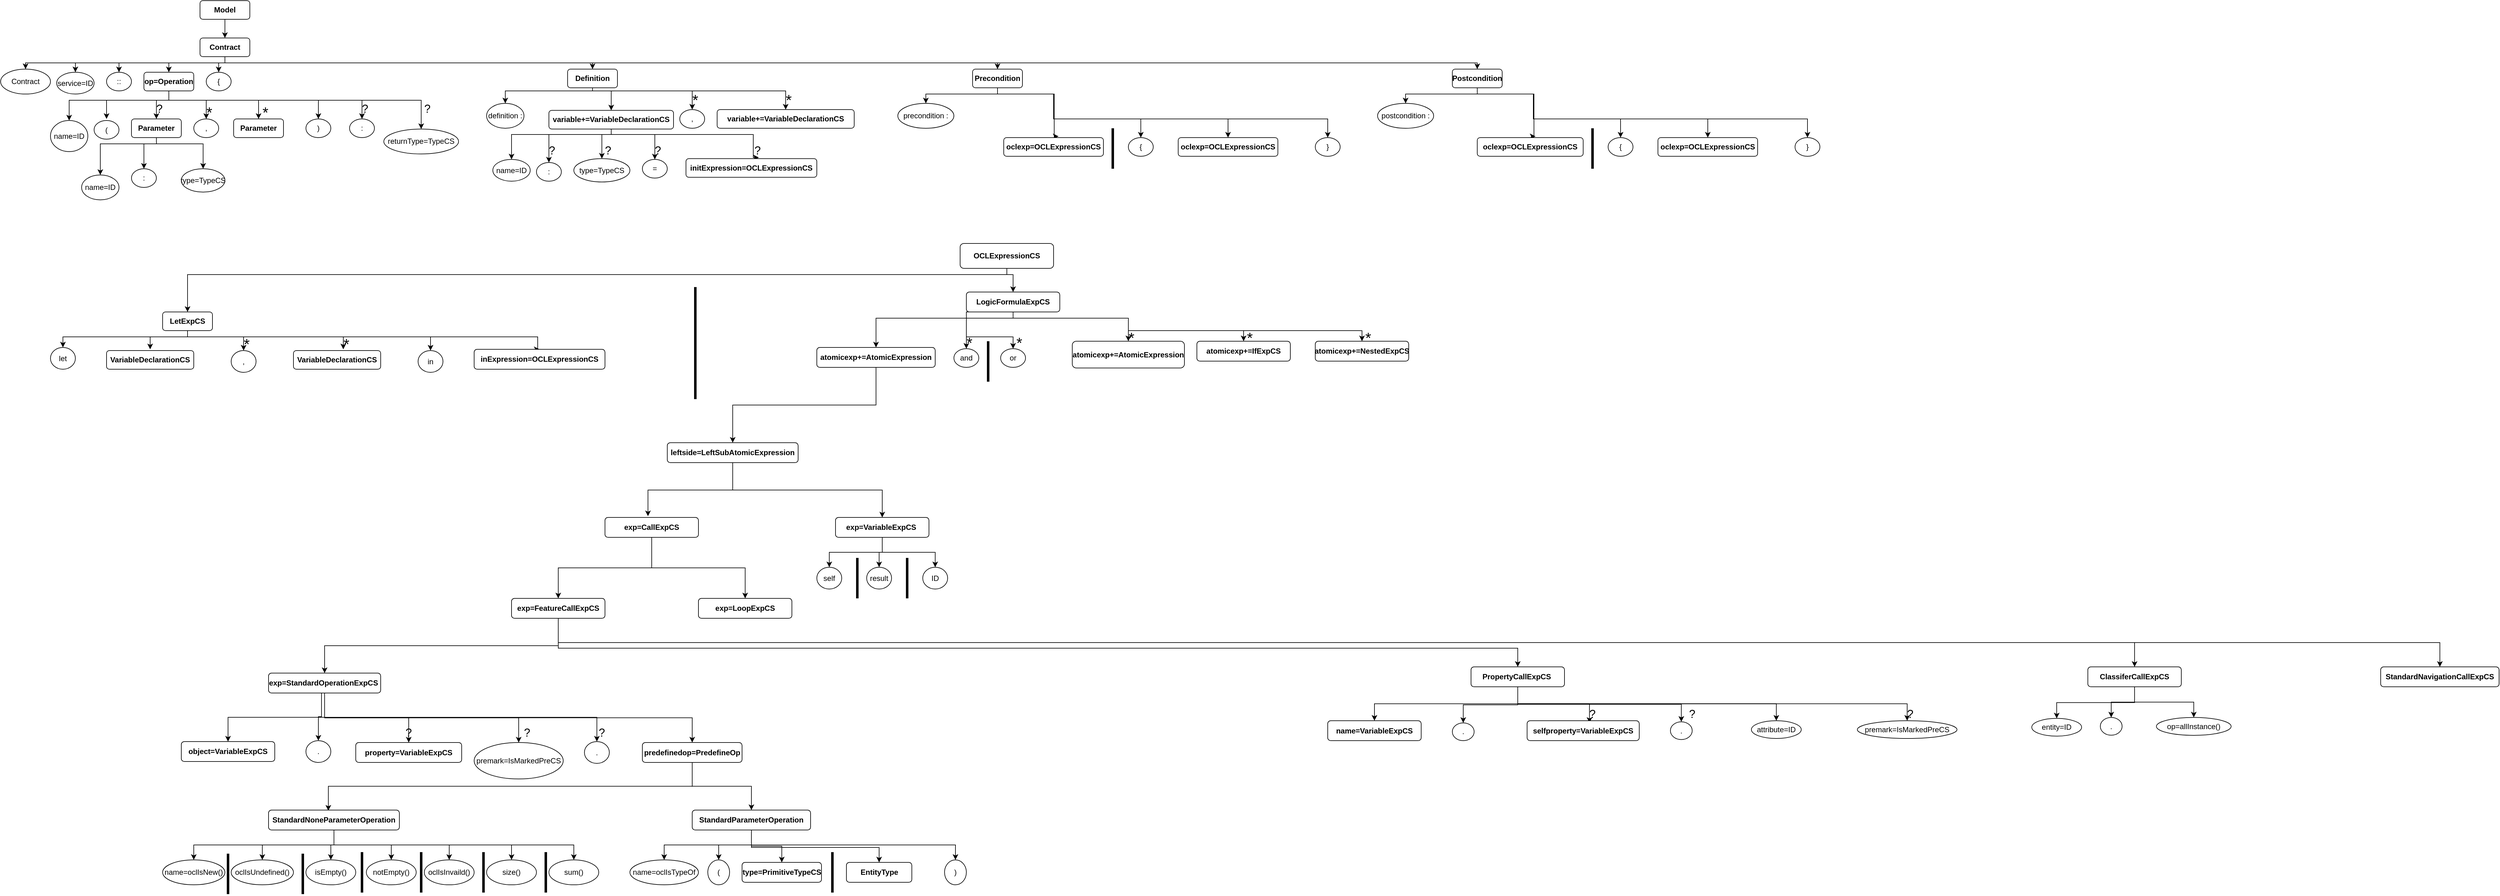 <mxfile version="20.8.23" type="github">
  <diagram id="uUx2opgquFOD66Lc3Fi1" name="第 1 页">
    <mxGraphModel dx="1198" dy="539" grid="1" gridSize="10" guides="1" tooltips="1" connect="1" arrows="1" fold="1" page="1" pageScale="1" pageWidth="827" pageHeight="1169" math="0" shadow="0">
      <root>
        <mxCell id="0" />
        <mxCell id="1" parent="0" />
        <mxCell id="FQ1eCsuaFFMa_9nz9Wrn-199" style="edgeStyle=orthogonalEdgeStyle;rounded=0;orthogonalLoop=1;jettySize=auto;html=1;exitX=0.5;exitY=1;exitDx=0;exitDy=0;entryX=0.5;entryY=0;entryDx=0;entryDy=0;" parent="1" source="FQ1eCsuaFFMa_9nz9Wrn-197" target="FQ1eCsuaFFMa_9nz9Wrn-198" edge="1">
          <mxGeometry relative="1" as="geometry" />
        </mxCell>
        <mxCell id="FQ1eCsuaFFMa_9nz9Wrn-197" value="&lt;b&gt;Model&lt;/b&gt;" style="rounded=1;whiteSpace=wrap;html=1;" parent="1" vertex="1">
          <mxGeometry x="360" y="10" width="80" height="30" as="geometry" />
        </mxCell>
        <mxCell id="FQ1eCsuaFFMa_9nz9Wrn-201" style="edgeStyle=orthogonalEdgeStyle;rounded=0;orthogonalLoop=1;jettySize=auto;html=1;exitX=0.5;exitY=1;exitDx=0;exitDy=0;entryX=0.5;entryY=0;entryDx=0;entryDy=0;" parent="1" source="FQ1eCsuaFFMa_9nz9Wrn-198" target="FQ1eCsuaFFMa_9nz9Wrn-200" edge="1">
          <mxGeometry relative="1" as="geometry">
            <Array as="points">
              <mxPoint x="400" y="110" />
              <mxPoint x="80" y="110" />
            </Array>
          </mxGeometry>
        </mxCell>
        <mxCell id="FQ1eCsuaFFMa_9nz9Wrn-206" style="edgeStyle=orthogonalEdgeStyle;rounded=0;orthogonalLoop=1;jettySize=auto;html=1;exitX=0.5;exitY=1;exitDx=0;exitDy=0;entryX=0.5;entryY=0;entryDx=0;entryDy=0;" parent="1" source="FQ1eCsuaFFMa_9nz9Wrn-198" target="FQ1eCsuaFFMa_9nz9Wrn-205" edge="1">
          <mxGeometry relative="1" as="geometry">
            <Array as="points">
              <mxPoint x="400" y="110" />
              <mxPoint x="230" y="110" />
            </Array>
          </mxGeometry>
        </mxCell>
        <mxCell id="FQ1eCsuaFFMa_9nz9Wrn-213" style="edgeStyle=orthogonalEdgeStyle;rounded=0;orthogonalLoop=1;jettySize=auto;html=1;exitX=0.5;exitY=1;exitDx=0;exitDy=0;entryX=0.5;entryY=0;entryDx=0;entryDy=0;" parent="1" source="FQ1eCsuaFFMa_9nz9Wrn-198" target="FQ1eCsuaFFMa_9nz9Wrn-207" edge="1">
          <mxGeometry relative="1" as="geometry">
            <Array as="points">
              <mxPoint x="400" y="110" />
              <mxPoint x="310" y="110" />
            </Array>
          </mxGeometry>
        </mxCell>
        <mxCell id="FQ1eCsuaFFMa_9nz9Wrn-215" style="edgeStyle=orthogonalEdgeStyle;rounded=0;orthogonalLoop=1;jettySize=auto;html=1;exitX=0.5;exitY=1;exitDx=0;exitDy=0;entryX=0.5;entryY=0;entryDx=0;entryDy=0;" parent="1" source="FQ1eCsuaFFMa_9nz9Wrn-198" target="FQ1eCsuaFFMa_9nz9Wrn-214" edge="1">
          <mxGeometry relative="1" as="geometry">
            <Array as="points">
              <mxPoint x="400" y="110" />
              <mxPoint x="390" y="110" />
            </Array>
          </mxGeometry>
        </mxCell>
        <mxCell id="FQ1eCsuaFFMa_9nz9Wrn-217" style="edgeStyle=orthogonalEdgeStyle;rounded=0;orthogonalLoop=1;jettySize=auto;html=1;exitX=0.5;exitY=1;exitDx=0;exitDy=0;entryX=0.5;entryY=0;entryDx=0;entryDy=0;" parent="1" source="FQ1eCsuaFFMa_9nz9Wrn-198" target="FQ1eCsuaFFMa_9nz9Wrn-216" edge="1">
          <mxGeometry relative="1" as="geometry">
            <Array as="points">
              <mxPoint x="400" y="110" />
              <mxPoint x="990" y="110" />
            </Array>
          </mxGeometry>
        </mxCell>
        <mxCell id="FQ1eCsuaFFMa_9nz9Wrn-221" style="edgeStyle=orthogonalEdgeStyle;rounded=0;orthogonalLoop=1;jettySize=auto;html=1;exitX=0.5;exitY=1;exitDx=0;exitDy=0;entryX=0.5;entryY=0;entryDx=0;entryDy=0;" parent="1" source="FQ1eCsuaFFMa_9nz9Wrn-198" target="FQ1eCsuaFFMa_9nz9Wrn-219" edge="1">
          <mxGeometry relative="1" as="geometry">
            <Array as="points">
              <mxPoint x="400" y="110" />
              <mxPoint x="160" y="110" />
            </Array>
          </mxGeometry>
        </mxCell>
        <mxCell id="FQ1eCsuaFFMa_9nz9Wrn-278" style="edgeStyle=orthogonalEdgeStyle;rounded=0;orthogonalLoop=1;jettySize=auto;html=1;exitX=0.5;exitY=1;exitDx=0;exitDy=0;entryX=0.5;entryY=0;entryDx=0;entryDy=0;fontSize=18;" parent="1" source="FQ1eCsuaFFMa_9nz9Wrn-198" target="FQ1eCsuaFFMa_9nz9Wrn-277" edge="1">
          <mxGeometry relative="1" as="geometry">
            <Array as="points">
              <mxPoint x="400" y="110" />
              <mxPoint x="1640" y="110" />
            </Array>
          </mxGeometry>
        </mxCell>
        <mxCell id="FQ1eCsuaFFMa_9nz9Wrn-306" style="edgeStyle=orthogonalEdgeStyle;rounded=0;orthogonalLoop=1;jettySize=auto;html=1;exitX=0.5;exitY=1;exitDx=0;exitDy=0;entryX=0.5;entryY=0;entryDx=0;entryDy=0;fontSize=18;" parent="1" source="FQ1eCsuaFFMa_9nz9Wrn-198" target="FQ1eCsuaFFMa_9nz9Wrn-299" edge="1">
          <mxGeometry relative="1" as="geometry">
            <Array as="points">
              <mxPoint x="400" y="110" />
              <mxPoint x="2410" y="110" />
            </Array>
          </mxGeometry>
        </mxCell>
        <mxCell id="FQ1eCsuaFFMa_9nz9Wrn-198" value="&lt;b&gt;Contract&lt;/b&gt;" style="rounded=1;whiteSpace=wrap;html=1;" parent="1" vertex="1">
          <mxGeometry x="360" y="70" width="80" height="30" as="geometry" />
        </mxCell>
        <mxCell id="FQ1eCsuaFFMa_9nz9Wrn-200" value="Contract" style="ellipse;whiteSpace=wrap;html=1;" parent="1" vertex="1">
          <mxGeometry x="40" y="120" width="80" height="40" as="geometry" />
        </mxCell>
        <mxCell id="FQ1eCsuaFFMa_9nz9Wrn-205" value="::" style="ellipse;whiteSpace=wrap;html=1;" parent="1" vertex="1">
          <mxGeometry x="210" y="125" width="40" height="30" as="geometry" />
        </mxCell>
        <mxCell id="FQ1eCsuaFFMa_9nz9Wrn-223" style="edgeStyle=orthogonalEdgeStyle;rounded=0;orthogonalLoop=1;jettySize=auto;html=1;exitX=0.5;exitY=1;exitDx=0;exitDy=0;entryX=0.5;entryY=0;entryDx=0;entryDy=0;" parent="1" source="FQ1eCsuaFFMa_9nz9Wrn-207" target="FQ1eCsuaFFMa_9nz9Wrn-222" edge="1">
          <mxGeometry relative="1" as="geometry">
            <Array as="points">
              <mxPoint x="310" y="170" />
              <mxPoint x="150" y="170" />
            </Array>
          </mxGeometry>
        </mxCell>
        <mxCell id="FQ1eCsuaFFMa_9nz9Wrn-250" style="edgeStyle=orthogonalEdgeStyle;rounded=0;orthogonalLoop=1;jettySize=auto;html=1;exitX=0.5;exitY=1;exitDx=0;exitDy=0;fontSize=18;" parent="1" source="FQ1eCsuaFFMa_9nz9Wrn-207" edge="1">
          <mxGeometry relative="1" as="geometry">
            <mxPoint x="210" y="200" as="targetPoint" />
            <Array as="points">
              <mxPoint x="310" y="170" />
              <mxPoint x="210" y="170" />
            </Array>
          </mxGeometry>
        </mxCell>
        <mxCell id="FQ1eCsuaFFMa_9nz9Wrn-253" style="edgeStyle=orthogonalEdgeStyle;rounded=0;orthogonalLoop=1;jettySize=auto;html=1;exitX=0.5;exitY=1;exitDx=0;exitDy=0;fontSize=18;" parent="1" source="FQ1eCsuaFFMa_9nz9Wrn-207" target="FQ1eCsuaFFMa_9nz9Wrn-252" edge="1">
          <mxGeometry relative="1" as="geometry">
            <Array as="points">
              <mxPoint x="310" y="170" />
              <mxPoint x="290" y="170" />
            </Array>
          </mxGeometry>
        </mxCell>
        <mxCell id="FQ1eCsuaFFMa_9nz9Wrn-259" style="edgeStyle=orthogonalEdgeStyle;rounded=0;orthogonalLoop=1;jettySize=auto;html=1;exitX=0.5;exitY=1;exitDx=0;exitDy=0;entryX=0.5;entryY=0;entryDx=0;entryDy=0;fontSize=18;" parent="1" source="FQ1eCsuaFFMa_9nz9Wrn-207" target="FQ1eCsuaFFMa_9nz9Wrn-257" edge="1">
          <mxGeometry relative="1" as="geometry">
            <Array as="points">
              <mxPoint x="310" y="170" />
              <mxPoint x="370" y="170" />
            </Array>
          </mxGeometry>
        </mxCell>
        <mxCell id="FQ1eCsuaFFMa_9nz9Wrn-260" style="edgeStyle=orthogonalEdgeStyle;rounded=0;orthogonalLoop=1;jettySize=auto;html=1;exitX=0.5;exitY=1;exitDx=0;exitDy=0;entryX=0.5;entryY=0;entryDx=0;entryDy=0;fontSize=18;" parent="1" source="FQ1eCsuaFFMa_9nz9Wrn-207" target="FQ1eCsuaFFMa_9nz9Wrn-258" edge="1">
          <mxGeometry relative="1" as="geometry">
            <Array as="points">
              <mxPoint x="310" y="170" />
              <mxPoint x="454" y="170" />
            </Array>
          </mxGeometry>
        </mxCell>
        <mxCell id="FQ1eCsuaFFMa_9nz9Wrn-264" style="edgeStyle=orthogonalEdgeStyle;rounded=0;orthogonalLoop=1;jettySize=auto;html=1;exitX=0.5;exitY=1;exitDx=0;exitDy=0;entryX=0.5;entryY=0;entryDx=0;entryDy=0;fontSize=18;" parent="1" source="FQ1eCsuaFFMa_9nz9Wrn-207" target="FQ1eCsuaFFMa_9nz9Wrn-263" edge="1">
          <mxGeometry relative="1" as="geometry">
            <Array as="points">
              <mxPoint x="310" y="170" />
              <mxPoint x="550" y="170" />
            </Array>
          </mxGeometry>
        </mxCell>
        <mxCell id="FQ1eCsuaFFMa_9nz9Wrn-267" style="edgeStyle=orthogonalEdgeStyle;rounded=0;orthogonalLoop=1;jettySize=auto;html=1;exitX=0.5;exitY=1;exitDx=0;exitDy=0;entryX=0.5;entryY=0;entryDx=0;entryDy=0;fontSize=18;" parent="1" source="FQ1eCsuaFFMa_9nz9Wrn-207" target="FQ1eCsuaFFMa_9nz9Wrn-265" edge="1">
          <mxGeometry relative="1" as="geometry">
            <Array as="points">
              <mxPoint x="310" y="170" />
              <mxPoint x="620" y="170" />
            </Array>
          </mxGeometry>
        </mxCell>
        <mxCell id="FQ1eCsuaFFMa_9nz9Wrn-268" style="edgeStyle=orthogonalEdgeStyle;rounded=0;orthogonalLoop=1;jettySize=auto;html=1;exitX=0.5;exitY=1;exitDx=0;exitDy=0;entryX=0.5;entryY=0;entryDx=0;entryDy=0;fontSize=18;" parent="1" source="FQ1eCsuaFFMa_9nz9Wrn-207" target="FQ1eCsuaFFMa_9nz9Wrn-266" edge="1">
          <mxGeometry relative="1" as="geometry">
            <Array as="points">
              <mxPoint x="310" y="170" />
              <mxPoint x="715" y="170" />
            </Array>
          </mxGeometry>
        </mxCell>
        <mxCell id="FQ1eCsuaFFMa_9nz9Wrn-207" value="&lt;b&gt;op=Operation&lt;/b&gt;" style="rounded=1;whiteSpace=wrap;html=1;" parent="1" vertex="1">
          <mxGeometry x="270" y="125" width="80" height="30" as="geometry" />
        </mxCell>
        <mxCell id="FQ1eCsuaFFMa_9nz9Wrn-214" value="{" style="ellipse;whiteSpace=wrap;html=1;" parent="1" vertex="1">
          <mxGeometry x="370" y="125" width="40" height="30" as="geometry" />
        </mxCell>
        <mxCell id="FQ1eCsuaFFMa_9nz9Wrn-225" style="edgeStyle=orthogonalEdgeStyle;rounded=0;orthogonalLoop=1;jettySize=auto;html=1;exitX=0.5;exitY=1;exitDx=0;exitDy=0;entryX=0.5;entryY=0;entryDx=0;entryDy=0;" parent="1" source="FQ1eCsuaFFMa_9nz9Wrn-216" target="FQ1eCsuaFFMa_9nz9Wrn-224" edge="1">
          <mxGeometry relative="1" as="geometry">
            <Array as="points">
              <mxPoint x="990" y="155" />
              <mxPoint x="850" y="155" />
            </Array>
          </mxGeometry>
        </mxCell>
        <mxCell id="FQ1eCsuaFFMa_9nz9Wrn-227" style="edgeStyle=orthogonalEdgeStyle;rounded=0;orthogonalLoop=1;jettySize=auto;html=1;exitX=0.5;exitY=1;exitDx=0;exitDy=0;entryX=0.5;entryY=0;entryDx=0;entryDy=0;" parent="1" source="FQ1eCsuaFFMa_9nz9Wrn-216" target="FQ1eCsuaFFMa_9nz9Wrn-226" edge="1">
          <mxGeometry relative="1" as="geometry">
            <Array as="points">
              <mxPoint x="990" y="155" />
              <mxPoint x="1020" y="155" />
            </Array>
          </mxGeometry>
        </mxCell>
        <mxCell id="FQ1eCsuaFFMa_9nz9Wrn-229" style="edgeStyle=orthogonalEdgeStyle;rounded=0;orthogonalLoop=1;jettySize=auto;html=1;exitX=0.5;exitY=1;exitDx=0;exitDy=0;entryX=0.5;entryY=0;entryDx=0;entryDy=0;" parent="1" source="FQ1eCsuaFFMa_9nz9Wrn-216" target="FQ1eCsuaFFMa_9nz9Wrn-228" edge="1">
          <mxGeometry relative="1" as="geometry">
            <Array as="points">
              <mxPoint x="990" y="155" />
              <mxPoint x="1150" y="155" />
            </Array>
          </mxGeometry>
        </mxCell>
        <mxCell id="FQ1eCsuaFFMa_9nz9Wrn-233" style="edgeStyle=orthogonalEdgeStyle;rounded=0;orthogonalLoop=1;jettySize=auto;html=1;exitX=0.5;exitY=1;exitDx=0;exitDy=0;entryX=0.5;entryY=0;entryDx=0;entryDy=0;fontSize=24;" parent="1" source="FQ1eCsuaFFMa_9nz9Wrn-216" target="FQ1eCsuaFFMa_9nz9Wrn-232" edge="1">
          <mxGeometry relative="1" as="geometry">
            <Array as="points">
              <mxPoint x="990" y="155" />
              <mxPoint x="1300" y="155" />
            </Array>
          </mxGeometry>
        </mxCell>
        <mxCell id="FQ1eCsuaFFMa_9nz9Wrn-216" value="&lt;b&gt;Definition&lt;/b&gt;" style="rounded=1;whiteSpace=wrap;html=1;" parent="1" vertex="1">
          <mxGeometry x="950" y="120" width="80" height="30" as="geometry" />
        </mxCell>
        <mxCell id="FQ1eCsuaFFMa_9nz9Wrn-219" value="service=ID" style="ellipse;whiteSpace=wrap;html=1;" parent="1" vertex="1">
          <mxGeometry x="130" y="125" width="60" height="35" as="geometry" />
        </mxCell>
        <mxCell id="FQ1eCsuaFFMa_9nz9Wrn-222" value="name=ID" style="ellipse;whiteSpace=wrap;html=1;" parent="1" vertex="1">
          <mxGeometry x="120" y="202.5" width="60" height="50" as="geometry" />
        </mxCell>
        <mxCell id="FQ1eCsuaFFMa_9nz9Wrn-224" value="definition :" style="ellipse;whiteSpace=wrap;html=1;" parent="1" vertex="1">
          <mxGeometry x="820" y="175" width="60" height="40" as="geometry" />
        </mxCell>
        <mxCell id="FQ1eCsuaFFMa_9nz9Wrn-236" style="edgeStyle=orthogonalEdgeStyle;rounded=0;orthogonalLoop=1;jettySize=auto;html=1;exitX=0.5;exitY=1;exitDx=0;exitDy=0;entryX=0.5;entryY=0;entryDx=0;entryDy=0;fontSize=24;" parent="1" source="FQ1eCsuaFFMa_9nz9Wrn-226" target="FQ1eCsuaFFMa_9nz9Wrn-235" edge="1">
          <mxGeometry relative="1" as="geometry">
            <Array as="points">
              <mxPoint x="1020" y="225" />
              <mxPoint x="860" y="225" />
            </Array>
          </mxGeometry>
        </mxCell>
        <mxCell id="FQ1eCsuaFFMa_9nz9Wrn-238" style="edgeStyle=orthogonalEdgeStyle;rounded=0;orthogonalLoop=1;jettySize=auto;html=1;exitX=0.5;exitY=1;exitDx=0;exitDy=0;entryX=0.5;entryY=0;entryDx=0;entryDy=0;fontSize=24;" parent="1" source="FQ1eCsuaFFMa_9nz9Wrn-226" target="FQ1eCsuaFFMa_9nz9Wrn-237" edge="1">
          <mxGeometry relative="1" as="geometry">
            <Array as="points">
              <mxPoint x="1020" y="225" />
              <mxPoint x="920" y="225" />
            </Array>
          </mxGeometry>
        </mxCell>
        <mxCell id="FQ1eCsuaFFMa_9nz9Wrn-240" style="edgeStyle=orthogonalEdgeStyle;rounded=0;orthogonalLoop=1;jettySize=auto;html=1;exitX=0.5;exitY=1;exitDx=0;exitDy=0;entryX=0.5;entryY=0;entryDx=0;entryDy=0;fontSize=24;" parent="1" source="FQ1eCsuaFFMa_9nz9Wrn-226" target="FQ1eCsuaFFMa_9nz9Wrn-239" edge="1">
          <mxGeometry relative="1" as="geometry">
            <Array as="points">
              <mxPoint x="1020" y="225" />
              <mxPoint x="1005" y="225" />
            </Array>
          </mxGeometry>
        </mxCell>
        <mxCell id="FQ1eCsuaFFMa_9nz9Wrn-244" style="edgeStyle=orthogonalEdgeStyle;rounded=0;orthogonalLoop=1;jettySize=auto;html=1;exitX=0.5;exitY=1;exitDx=0;exitDy=0;entryX=0.5;entryY=0;entryDx=0;entryDy=0;fontSize=18;" parent="1" source="FQ1eCsuaFFMa_9nz9Wrn-226" target="FQ1eCsuaFFMa_9nz9Wrn-243" edge="1">
          <mxGeometry relative="1" as="geometry">
            <Array as="points">
              <mxPoint x="1020" y="225" />
              <mxPoint x="1090" y="225" />
            </Array>
          </mxGeometry>
        </mxCell>
        <mxCell id="FQ1eCsuaFFMa_9nz9Wrn-247" style="edgeStyle=orthogonalEdgeStyle;rounded=0;orthogonalLoop=1;jettySize=auto;html=1;exitX=0.5;exitY=1;exitDx=0;exitDy=0;entryX=0.557;entryY=-0.058;entryDx=0;entryDy=0;entryPerimeter=0;fontSize=18;" parent="1" source="FQ1eCsuaFFMa_9nz9Wrn-226" target="FQ1eCsuaFFMa_9nz9Wrn-246" edge="1">
          <mxGeometry relative="1" as="geometry">
            <Array as="points">
              <mxPoint x="1020" y="225" />
              <mxPoint x="1248" y="225" />
            </Array>
          </mxGeometry>
        </mxCell>
        <mxCell id="FQ1eCsuaFFMa_9nz9Wrn-226" value="&lt;b&gt;variable+=VariableDeclarationCS&lt;/b&gt;" style="rounded=1;whiteSpace=wrap;html=1;" parent="1" vertex="1">
          <mxGeometry x="920" y="186.25" width="200" height="30" as="geometry" />
        </mxCell>
        <mxCell id="FQ1eCsuaFFMa_9nz9Wrn-228" value="," style="ellipse;whiteSpace=wrap;html=1;" parent="1" vertex="1">
          <mxGeometry x="1130" y="185" width="40" height="30" as="geometry" />
        </mxCell>
        <mxCell id="FQ1eCsuaFFMa_9nz9Wrn-231" value="&lt;font style=&quot;font-size: 24px;&quot;&gt;*&lt;/font&gt;" style="text;strokeColor=none;align=center;fillColor=none;html=1;verticalAlign=middle;whiteSpace=wrap;rounded=0;" parent="1" vertex="1">
          <mxGeometry x="1140" y="165" width="30" height="10" as="geometry" />
        </mxCell>
        <mxCell id="FQ1eCsuaFFMa_9nz9Wrn-232" value="&lt;b style=&quot;border-color: var(--border-color);&quot;&gt;variable+=VariableDeclarationCS&lt;/b&gt;" style="rounded=1;whiteSpace=wrap;html=1;" parent="1" vertex="1">
          <mxGeometry x="1190" y="185" width="220" height="30" as="geometry" />
        </mxCell>
        <mxCell id="FQ1eCsuaFFMa_9nz9Wrn-234" value="&lt;font style=&quot;font-size: 24px;&quot;&gt;*&lt;/font&gt;" style="text;strokeColor=none;align=center;fillColor=none;html=1;verticalAlign=middle;whiteSpace=wrap;rounded=0;" parent="1" vertex="1">
          <mxGeometry x="1290" y="165" width="30" height="10" as="geometry" />
        </mxCell>
        <mxCell id="FQ1eCsuaFFMa_9nz9Wrn-235" value="name=ID" style="ellipse;whiteSpace=wrap;html=1;" parent="1" vertex="1">
          <mxGeometry x="830" y="265" width="60" height="35" as="geometry" />
        </mxCell>
        <mxCell id="FQ1eCsuaFFMa_9nz9Wrn-237" value=":" style="ellipse;whiteSpace=wrap;html=1;" parent="1" vertex="1">
          <mxGeometry x="900" y="270" width="40" height="30" as="geometry" />
        </mxCell>
        <mxCell id="FQ1eCsuaFFMa_9nz9Wrn-239" value="type=TypeCS" style="ellipse;whiteSpace=wrap;html=1;" parent="1" vertex="1">
          <mxGeometry x="960" y="263.75" width="90" height="37.5" as="geometry" />
        </mxCell>
        <mxCell id="FQ1eCsuaFFMa_9nz9Wrn-241" value="&lt;font style=&quot;font-size: 18px;&quot;&gt;?&lt;/font&gt;" style="text;strokeColor=none;align=center;fillColor=none;html=1;verticalAlign=middle;whiteSpace=wrap;rounded=0;" parent="1" vertex="1">
          <mxGeometry x="910" y="245" width="30" height="11.25" as="geometry" />
        </mxCell>
        <mxCell id="FQ1eCsuaFFMa_9nz9Wrn-242" value="&lt;font style=&quot;font-size: 18px;&quot;&gt;?&lt;/font&gt;" style="text;strokeColor=none;align=center;fillColor=none;html=1;verticalAlign=middle;whiteSpace=wrap;rounded=0;" parent="1" vertex="1">
          <mxGeometry x="1000" y="245" width="30" height="11.25" as="geometry" />
        </mxCell>
        <mxCell id="FQ1eCsuaFFMa_9nz9Wrn-243" value="=" style="ellipse;whiteSpace=wrap;html=1;" parent="1" vertex="1">
          <mxGeometry x="1070" y="265" width="40" height="30" as="geometry" />
        </mxCell>
        <mxCell id="FQ1eCsuaFFMa_9nz9Wrn-245" value="&lt;font style=&quot;font-size: 18px;&quot;&gt;?&lt;/font&gt;" style="text;strokeColor=none;align=center;fillColor=none;html=1;verticalAlign=middle;whiteSpace=wrap;rounded=0;" parent="1" vertex="1">
          <mxGeometry x="1080" y="245" width="30" height="11.25" as="geometry" />
        </mxCell>
        <mxCell id="FQ1eCsuaFFMa_9nz9Wrn-246" value="&lt;b&gt;initExpression=OCLExpressionCS&lt;/b&gt;" style="rounded=1;whiteSpace=wrap;html=1;" parent="1" vertex="1">
          <mxGeometry x="1140" y="263.75" width="210" height="30" as="geometry" />
        </mxCell>
        <mxCell id="FQ1eCsuaFFMa_9nz9Wrn-248" value="&lt;font style=&quot;font-size: 18px;&quot;&gt;?&lt;/font&gt;" style="text;strokeColor=none;align=center;fillColor=none;html=1;verticalAlign=middle;whiteSpace=wrap;rounded=0;" parent="1" vertex="1">
          <mxGeometry x="1240" y="245" width="30" height="11.25" as="geometry" />
        </mxCell>
        <mxCell id="FQ1eCsuaFFMa_9nz9Wrn-249" value="(" style="ellipse;whiteSpace=wrap;html=1;" parent="1" vertex="1">
          <mxGeometry x="190" y="202.5" width="40" height="30" as="geometry" />
        </mxCell>
        <mxCell id="FQ1eCsuaFFMa_9nz9Wrn-274" style="edgeStyle=orthogonalEdgeStyle;rounded=0;orthogonalLoop=1;jettySize=auto;html=1;exitX=0.5;exitY=1;exitDx=0;exitDy=0;entryX=0.5;entryY=0;entryDx=0;entryDy=0;fontSize=18;" parent="1" source="FQ1eCsuaFFMa_9nz9Wrn-252" target="FQ1eCsuaFFMa_9nz9Wrn-271" edge="1">
          <mxGeometry relative="1" as="geometry">
            <Array as="points">
              <mxPoint x="290" y="240" />
              <mxPoint x="200" y="240" />
            </Array>
          </mxGeometry>
        </mxCell>
        <mxCell id="FQ1eCsuaFFMa_9nz9Wrn-275" style="edgeStyle=orthogonalEdgeStyle;rounded=0;orthogonalLoop=1;jettySize=auto;html=1;exitX=0.5;exitY=1;exitDx=0;exitDy=0;entryX=0.5;entryY=0;entryDx=0;entryDy=0;fontSize=18;" parent="1" source="FQ1eCsuaFFMa_9nz9Wrn-252" target="FQ1eCsuaFFMa_9nz9Wrn-272" edge="1">
          <mxGeometry relative="1" as="geometry">
            <Array as="points">
              <mxPoint x="290" y="240" />
              <mxPoint x="270" y="240" />
            </Array>
          </mxGeometry>
        </mxCell>
        <mxCell id="FQ1eCsuaFFMa_9nz9Wrn-276" style="edgeStyle=orthogonalEdgeStyle;rounded=0;orthogonalLoop=1;jettySize=auto;html=1;exitX=0.5;exitY=1;exitDx=0;exitDy=0;entryX=0.5;entryY=0;entryDx=0;entryDy=0;fontSize=18;" parent="1" source="FQ1eCsuaFFMa_9nz9Wrn-252" target="FQ1eCsuaFFMa_9nz9Wrn-273" edge="1">
          <mxGeometry relative="1" as="geometry">
            <Array as="points">
              <mxPoint x="290" y="240" />
              <mxPoint x="365" y="240" />
            </Array>
          </mxGeometry>
        </mxCell>
        <mxCell id="FQ1eCsuaFFMa_9nz9Wrn-252" value="&lt;b&gt;Parameter&lt;/b&gt;" style="rounded=1;whiteSpace=wrap;html=1;" parent="1" vertex="1">
          <mxGeometry x="250" y="200" width="80" height="30" as="geometry" />
        </mxCell>
        <mxCell id="FQ1eCsuaFFMa_9nz9Wrn-254" value="&lt;font style=&quot;font-size: 18px;&quot;&gt;?&lt;/font&gt;" style="text;strokeColor=none;align=center;fillColor=none;html=1;verticalAlign=middle;whiteSpace=wrap;rounded=0;" parent="1" vertex="1">
          <mxGeometry x="280" y="178.75" width="30" height="11.25" as="geometry" />
        </mxCell>
        <mxCell id="FQ1eCsuaFFMa_9nz9Wrn-257" value="," style="ellipse;whiteSpace=wrap;html=1;" parent="1" vertex="1">
          <mxGeometry x="350" y="200" width="40" height="30" as="geometry" />
        </mxCell>
        <mxCell id="FQ1eCsuaFFMa_9nz9Wrn-258" value="&lt;b&gt;Parameter&lt;/b&gt;" style="rounded=1;whiteSpace=wrap;html=1;" parent="1" vertex="1">
          <mxGeometry x="414" y="200" width="80" height="30" as="geometry" />
        </mxCell>
        <mxCell id="FQ1eCsuaFFMa_9nz9Wrn-261" value="&lt;font style=&quot;font-size: 24px;&quot;&gt;*&lt;/font&gt;" style="text;strokeColor=none;align=center;fillColor=none;html=1;verticalAlign=middle;whiteSpace=wrap;rounded=0;" parent="1" vertex="1">
          <mxGeometry x="360" y="185" width="30" height="10" as="geometry" />
        </mxCell>
        <mxCell id="FQ1eCsuaFFMa_9nz9Wrn-262" value="&lt;font style=&quot;font-size: 24px;&quot;&gt;*&lt;/font&gt;" style="text;strokeColor=none;align=center;fillColor=none;html=1;verticalAlign=middle;whiteSpace=wrap;rounded=0;" parent="1" vertex="1">
          <mxGeometry x="450" y="185" width="30" height="10" as="geometry" />
        </mxCell>
        <mxCell id="FQ1eCsuaFFMa_9nz9Wrn-263" value=")" style="ellipse;whiteSpace=wrap;html=1;" parent="1" vertex="1">
          <mxGeometry x="530" y="200" width="40" height="30" as="geometry" />
        </mxCell>
        <mxCell id="FQ1eCsuaFFMa_9nz9Wrn-265" value=":" style="ellipse;whiteSpace=wrap;html=1;" parent="1" vertex="1">
          <mxGeometry x="600" y="200" width="40" height="30" as="geometry" />
        </mxCell>
        <mxCell id="FQ1eCsuaFFMa_9nz9Wrn-266" value="returnType=TypeCS" style="ellipse;whiteSpace=wrap;html=1;" parent="1" vertex="1">
          <mxGeometry x="655" y="216.25" width="120" height="40" as="geometry" />
        </mxCell>
        <mxCell id="FQ1eCsuaFFMa_9nz9Wrn-269" value="&lt;font style=&quot;font-size: 18px;&quot;&gt;?&lt;/font&gt;" style="text;strokeColor=none;align=center;fillColor=none;html=1;verticalAlign=middle;whiteSpace=wrap;rounded=0;" parent="1" vertex="1">
          <mxGeometry x="610" y="178.75" width="30" height="11.25" as="geometry" />
        </mxCell>
        <mxCell id="FQ1eCsuaFFMa_9nz9Wrn-270" value="&lt;font style=&quot;font-size: 18px;&quot;&gt;?&lt;/font&gt;" style="text;strokeColor=none;align=center;fillColor=none;html=1;verticalAlign=middle;whiteSpace=wrap;rounded=0;" parent="1" vertex="1">
          <mxGeometry x="710" y="178.75" width="30" height="11.25" as="geometry" />
        </mxCell>
        <mxCell id="FQ1eCsuaFFMa_9nz9Wrn-271" value="name=ID" style="ellipse;whiteSpace=wrap;html=1;" parent="1" vertex="1">
          <mxGeometry x="170" y="290" width="60" height="40" as="geometry" />
        </mxCell>
        <mxCell id="FQ1eCsuaFFMa_9nz9Wrn-272" value=":" style="ellipse;whiteSpace=wrap;html=1;" parent="1" vertex="1">
          <mxGeometry x="250" y="280" width="40" height="30" as="geometry" />
        </mxCell>
        <mxCell id="FQ1eCsuaFFMa_9nz9Wrn-273" value="type=TypeCS" style="ellipse;whiteSpace=wrap;html=1;" parent="1" vertex="1">
          <mxGeometry x="330" y="280" width="70" height="37.5" as="geometry" />
        </mxCell>
        <mxCell id="FQ1eCsuaFFMa_9nz9Wrn-281" style="edgeStyle=orthogonalEdgeStyle;rounded=0;orthogonalLoop=1;jettySize=auto;html=1;exitX=0.5;exitY=1;exitDx=0;exitDy=0;entryX=0.5;entryY=0;entryDx=0;entryDy=0;fontSize=18;" parent="1" source="FQ1eCsuaFFMa_9nz9Wrn-277" target="FQ1eCsuaFFMa_9nz9Wrn-279" edge="1">
          <mxGeometry relative="1" as="geometry">
            <Array as="points">
              <mxPoint x="1640" y="160" />
              <mxPoint x="1525" y="160" />
            </Array>
          </mxGeometry>
        </mxCell>
        <mxCell id="FQ1eCsuaFFMa_9nz9Wrn-284" style="edgeStyle=orthogonalEdgeStyle;rounded=0;orthogonalLoop=1;jettySize=auto;html=1;exitX=0.5;exitY=1;exitDx=0;exitDy=0;entryX=0.55;entryY=-0.067;entryDx=0;entryDy=0;entryPerimeter=0;fontSize=18;" parent="1" source="FQ1eCsuaFFMa_9nz9Wrn-277" target="FQ1eCsuaFFMa_9nz9Wrn-283" edge="1">
          <mxGeometry relative="1" as="geometry">
            <Array as="points">
              <mxPoint x="1640" y="160" />
              <mxPoint x="1731" y="160" />
            </Array>
          </mxGeometry>
        </mxCell>
        <mxCell id="FQ1eCsuaFFMa_9nz9Wrn-289" style="edgeStyle=orthogonalEdgeStyle;rounded=0;orthogonalLoop=1;jettySize=auto;html=1;exitX=0.5;exitY=1;exitDx=0;exitDy=0;entryX=0.5;entryY=0;entryDx=0;entryDy=0;fontSize=18;" parent="1" source="FQ1eCsuaFFMa_9nz9Wrn-277" target="FQ1eCsuaFFMa_9nz9Wrn-286" edge="1">
          <mxGeometry relative="1" as="geometry">
            <Array as="points">
              <mxPoint x="1640" y="160" />
              <mxPoint x="1730" y="160" />
              <mxPoint x="1730" y="200" />
              <mxPoint x="1870" y="200" />
            </Array>
          </mxGeometry>
        </mxCell>
        <mxCell id="FQ1eCsuaFFMa_9nz9Wrn-292" style="edgeStyle=orthogonalEdgeStyle;rounded=0;orthogonalLoop=1;jettySize=auto;html=1;exitX=0.5;exitY=1;exitDx=0;exitDy=0;entryX=0.5;entryY=0;entryDx=0;entryDy=0;fontSize=18;" parent="1" source="FQ1eCsuaFFMa_9nz9Wrn-277" target="FQ1eCsuaFFMa_9nz9Wrn-291" edge="1">
          <mxGeometry relative="1" as="geometry">
            <Array as="points">
              <mxPoint x="1640" y="160" />
              <mxPoint x="1730" y="160" />
              <mxPoint x="1730" y="200" />
              <mxPoint x="2010" y="200" />
            </Array>
          </mxGeometry>
        </mxCell>
        <mxCell id="FQ1eCsuaFFMa_9nz9Wrn-293" style="edgeStyle=orthogonalEdgeStyle;rounded=0;orthogonalLoop=1;jettySize=auto;html=1;exitX=0.5;exitY=1;exitDx=0;exitDy=0;entryX=0.5;entryY=0;entryDx=0;entryDy=0;fontSize=18;" parent="1" source="FQ1eCsuaFFMa_9nz9Wrn-277" target="FQ1eCsuaFFMa_9nz9Wrn-287" edge="1">
          <mxGeometry relative="1" as="geometry">
            <Array as="points">
              <mxPoint x="1640" y="160" />
              <mxPoint x="1730" y="160" />
              <mxPoint x="1730" y="200" />
              <mxPoint x="2170" y="200" />
            </Array>
          </mxGeometry>
        </mxCell>
        <mxCell id="FQ1eCsuaFFMa_9nz9Wrn-277" value="&lt;b&gt;Precondition&lt;/b&gt;" style="rounded=1;whiteSpace=wrap;html=1;" parent="1" vertex="1">
          <mxGeometry x="1600" y="120" width="80" height="30" as="geometry" />
        </mxCell>
        <mxCell id="FQ1eCsuaFFMa_9nz9Wrn-279" value="precondition :" style="ellipse;whiteSpace=wrap;html=1;" parent="1" vertex="1">
          <mxGeometry x="1480" y="175" width="90" height="40" as="geometry" />
        </mxCell>
        <mxCell id="FQ1eCsuaFFMa_9nz9Wrn-283" value="&lt;b&gt;oclexp=OCLExpressionCS&lt;/b&gt;" style="rounded=1;whiteSpace=wrap;html=1;" parent="1" vertex="1">
          <mxGeometry x="1650" y="230" width="160" height="30" as="geometry" />
        </mxCell>
        <mxCell id="FQ1eCsuaFFMa_9nz9Wrn-286" value="{" style="ellipse;whiteSpace=wrap;html=1;" parent="1" vertex="1">
          <mxGeometry x="1850" y="230" width="40" height="30" as="geometry" />
        </mxCell>
        <mxCell id="FQ1eCsuaFFMa_9nz9Wrn-287" value="}" style="ellipse;whiteSpace=wrap;html=1;" parent="1" vertex="1">
          <mxGeometry x="2150" y="230" width="40" height="30" as="geometry" />
        </mxCell>
        <mxCell id="FQ1eCsuaFFMa_9nz9Wrn-290" value="" style="line;strokeWidth=4;direction=south;html=1;perimeter=backbonePerimeter;points=[];outlineConnect=0;fontSize=18;" parent="1" vertex="1">
          <mxGeometry x="1820" y="215" width="10" height="65" as="geometry" />
        </mxCell>
        <mxCell id="FQ1eCsuaFFMa_9nz9Wrn-291" value="&lt;b&gt;oclexp=OCLExpressionCS&lt;/b&gt;" style="rounded=1;whiteSpace=wrap;html=1;" parent="1" vertex="1">
          <mxGeometry x="1930" y="230" width="160" height="30" as="geometry" />
        </mxCell>
        <mxCell id="FQ1eCsuaFFMa_9nz9Wrn-294" style="edgeStyle=orthogonalEdgeStyle;rounded=0;orthogonalLoop=1;jettySize=auto;html=1;exitX=0.5;exitY=1;exitDx=0;exitDy=0;entryX=0.5;entryY=0;entryDx=0;entryDy=0;fontSize=18;" parent="1" source="FQ1eCsuaFFMa_9nz9Wrn-299" target="FQ1eCsuaFFMa_9nz9Wrn-300" edge="1">
          <mxGeometry relative="1" as="geometry">
            <Array as="points">
              <mxPoint x="2410" y="160" />
              <mxPoint x="2295" y="160" />
            </Array>
          </mxGeometry>
        </mxCell>
        <mxCell id="FQ1eCsuaFFMa_9nz9Wrn-295" style="edgeStyle=orthogonalEdgeStyle;rounded=0;orthogonalLoop=1;jettySize=auto;html=1;exitX=0.5;exitY=1;exitDx=0;exitDy=0;entryX=0.55;entryY=-0.067;entryDx=0;entryDy=0;entryPerimeter=0;fontSize=18;" parent="1" source="FQ1eCsuaFFMa_9nz9Wrn-299" target="FQ1eCsuaFFMa_9nz9Wrn-301" edge="1">
          <mxGeometry relative="1" as="geometry">
            <Array as="points">
              <mxPoint x="2410" y="160" />
              <mxPoint x="2501" y="160" />
            </Array>
          </mxGeometry>
        </mxCell>
        <mxCell id="FQ1eCsuaFFMa_9nz9Wrn-296" style="edgeStyle=orthogonalEdgeStyle;rounded=0;orthogonalLoop=1;jettySize=auto;html=1;exitX=0.5;exitY=1;exitDx=0;exitDy=0;entryX=0.5;entryY=0;entryDx=0;entryDy=0;fontSize=18;" parent="1" source="FQ1eCsuaFFMa_9nz9Wrn-299" target="FQ1eCsuaFFMa_9nz9Wrn-302" edge="1">
          <mxGeometry relative="1" as="geometry">
            <Array as="points">
              <mxPoint x="2410" y="160" />
              <mxPoint x="2500" y="160" />
              <mxPoint x="2500" y="200" />
              <mxPoint x="2640" y="200" />
            </Array>
          </mxGeometry>
        </mxCell>
        <mxCell id="FQ1eCsuaFFMa_9nz9Wrn-297" style="edgeStyle=orthogonalEdgeStyle;rounded=0;orthogonalLoop=1;jettySize=auto;html=1;exitX=0.5;exitY=1;exitDx=0;exitDy=0;entryX=0.5;entryY=0;entryDx=0;entryDy=0;fontSize=18;" parent="1" source="FQ1eCsuaFFMa_9nz9Wrn-299" target="FQ1eCsuaFFMa_9nz9Wrn-305" edge="1">
          <mxGeometry relative="1" as="geometry">
            <Array as="points">
              <mxPoint x="2410" y="160" />
              <mxPoint x="2500" y="160" />
              <mxPoint x="2500" y="200" />
              <mxPoint x="2780" y="200" />
            </Array>
          </mxGeometry>
        </mxCell>
        <mxCell id="FQ1eCsuaFFMa_9nz9Wrn-298" style="edgeStyle=orthogonalEdgeStyle;rounded=0;orthogonalLoop=1;jettySize=auto;html=1;exitX=0.5;exitY=1;exitDx=0;exitDy=0;entryX=0.5;entryY=0;entryDx=0;entryDy=0;fontSize=18;" parent="1" source="FQ1eCsuaFFMa_9nz9Wrn-299" target="FQ1eCsuaFFMa_9nz9Wrn-303" edge="1">
          <mxGeometry relative="1" as="geometry">
            <Array as="points">
              <mxPoint x="2410" y="160" />
              <mxPoint x="2500" y="160" />
              <mxPoint x="2500" y="200" />
              <mxPoint x="2940" y="200" />
            </Array>
          </mxGeometry>
        </mxCell>
        <mxCell id="FQ1eCsuaFFMa_9nz9Wrn-299" value="&lt;b&gt;Postcondition&lt;/b&gt;" style="rounded=1;whiteSpace=wrap;html=1;" parent="1" vertex="1">
          <mxGeometry x="2370" y="120" width="80" height="30" as="geometry" />
        </mxCell>
        <mxCell id="FQ1eCsuaFFMa_9nz9Wrn-300" value="postcondition :" style="ellipse;whiteSpace=wrap;html=1;" parent="1" vertex="1">
          <mxGeometry x="2250" y="175" width="90" height="40" as="geometry" />
        </mxCell>
        <mxCell id="FQ1eCsuaFFMa_9nz9Wrn-301" value="&lt;b&gt;oclexp=OCLExpressionCS&lt;/b&gt;" style="rounded=1;whiteSpace=wrap;html=1;" parent="1" vertex="1">
          <mxGeometry x="2410" y="230" width="170" height="30" as="geometry" />
        </mxCell>
        <mxCell id="FQ1eCsuaFFMa_9nz9Wrn-302" value="{" style="ellipse;whiteSpace=wrap;html=1;" parent="1" vertex="1">
          <mxGeometry x="2620" y="230" width="40" height="30" as="geometry" />
        </mxCell>
        <mxCell id="FQ1eCsuaFFMa_9nz9Wrn-303" value="}" style="ellipse;whiteSpace=wrap;html=1;" parent="1" vertex="1">
          <mxGeometry x="2920" y="230" width="40" height="30" as="geometry" />
        </mxCell>
        <mxCell id="FQ1eCsuaFFMa_9nz9Wrn-304" value="" style="line;strokeWidth=4;direction=south;html=1;perimeter=backbonePerimeter;points=[];outlineConnect=0;fontSize=18;" parent="1" vertex="1">
          <mxGeometry x="2590" y="215" width="10" height="65" as="geometry" />
        </mxCell>
        <mxCell id="FQ1eCsuaFFMa_9nz9Wrn-305" value="&lt;b&gt;oclexp=OCLExpressionCS&lt;/b&gt;" style="rounded=1;whiteSpace=wrap;html=1;" parent="1" vertex="1">
          <mxGeometry x="2700" y="230" width="160" height="30" as="geometry" />
        </mxCell>
        <mxCell id="FQ1eCsuaFFMa_9nz9Wrn-311" style="edgeStyle=orthogonalEdgeStyle;rounded=0;orthogonalLoop=1;jettySize=auto;html=1;exitX=0.5;exitY=1;exitDx=0;exitDy=0;entryX=0.5;entryY=0;entryDx=0;entryDy=0;fontSize=18;" parent="1" source="FQ1eCsuaFFMa_9nz9Wrn-307" target="FQ1eCsuaFFMa_9nz9Wrn-309" edge="1">
          <mxGeometry relative="1" as="geometry">
            <Array as="points">
              <mxPoint x="1655" y="450" />
              <mxPoint x="340" y="450" />
            </Array>
          </mxGeometry>
        </mxCell>
        <mxCell id="FQ1eCsuaFFMa_9nz9Wrn-336" style="edgeStyle=orthogonalEdgeStyle;rounded=0;orthogonalLoop=1;jettySize=auto;html=1;exitX=0.5;exitY=1;exitDx=0;exitDy=0;entryX=0.5;entryY=0;entryDx=0;entryDy=0;fontSize=18;" parent="1" source="FQ1eCsuaFFMa_9nz9Wrn-307" target="FQ1eCsuaFFMa_9nz9Wrn-332" edge="1">
          <mxGeometry relative="1" as="geometry">
            <Array as="points">
              <mxPoint x="1655" y="450" />
              <mxPoint x="1665" y="450" />
            </Array>
          </mxGeometry>
        </mxCell>
        <mxCell id="FQ1eCsuaFFMa_9nz9Wrn-307" value="&lt;b&gt;OCLExpressionCS&lt;/b&gt;" style="rounded=1;whiteSpace=wrap;html=1;" parent="1" vertex="1">
          <mxGeometry x="1580" y="400" width="150" height="40" as="geometry" />
        </mxCell>
        <mxCell id="FQ1eCsuaFFMa_9nz9Wrn-313" style="edgeStyle=orthogonalEdgeStyle;rounded=0;orthogonalLoop=1;jettySize=auto;html=1;exitX=0.5;exitY=1;exitDx=0;exitDy=0;entryX=0.5;entryY=0;entryDx=0;entryDy=0;fontSize=18;" parent="1" source="FQ1eCsuaFFMa_9nz9Wrn-309" target="FQ1eCsuaFFMa_9nz9Wrn-312" edge="1">
          <mxGeometry relative="1" as="geometry">
            <Array as="points">
              <mxPoint x="340" y="550" />
              <mxPoint x="140" y="550" />
            </Array>
          </mxGeometry>
        </mxCell>
        <mxCell id="FQ1eCsuaFFMa_9nz9Wrn-315" style="edgeStyle=orthogonalEdgeStyle;rounded=0;orthogonalLoop=1;jettySize=auto;html=1;exitX=0.5;exitY=1;exitDx=0;exitDy=0;fontSize=18;" parent="1" source="FQ1eCsuaFFMa_9nz9Wrn-309" edge="1">
          <mxGeometry relative="1" as="geometry">
            <mxPoint x="280" y="570" as="targetPoint" />
            <Array as="points">
              <mxPoint x="340" y="550" />
              <mxPoint x="280" y="550" />
            </Array>
          </mxGeometry>
        </mxCell>
        <mxCell id="FQ1eCsuaFFMa_9nz9Wrn-317" style="edgeStyle=orthogonalEdgeStyle;rounded=0;orthogonalLoop=1;jettySize=auto;html=1;exitX=0.5;exitY=1;exitDx=0;exitDy=0;entryX=0.5;entryY=0;entryDx=0;entryDy=0;fontSize=18;" parent="1" source="FQ1eCsuaFFMa_9nz9Wrn-309" target="FQ1eCsuaFFMa_9nz9Wrn-316" edge="1">
          <mxGeometry relative="1" as="geometry">
            <Array as="points">
              <mxPoint x="340" y="550" />
              <mxPoint x="430" y="550" />
            </Array>
          </mxGeometry>
        </mxCell>
        <mxCell id="FQ1eCsuaFFMa_9nz9Wrn-319" style="edgeStyle=orthogonalEdgeStyle;rounded=0;orthogonalLoop=1;jettySize=auto;html=1;exitX=0.5;exitY=1;exitDx=0;exitDy=0;fontSize=18;" parent="1" source="FQ1eCsuaFFMa_9nz9Wrn-309" edge="1">
          <mxGeometry relative="1" as="geometry">
            <mxPoint x="590" y="570" as="targetPoint" />
            <Array as="points">
              <mxPoint x="340" y="550" />
              <mxPoint x="590" y="550" />
            </Array>
          </mxGeometry>
        </mxCell>
        <mxCell id="FQ1eCsuaFFMa_9nz9Wrn-329" style="edgeStyle=orthogonalEdgeStyle;rounded=0;orthogonalLoop=1;jettySize=auto;html=1;exitX=0.5;exitY=1;exitDx=0;exitDy=0;entryX=0.5;entryY=0;entryDx=0;entryDy=0;fontSize=18;" parent="1" source="FQ1eCsuaFFMa_9nz9Wrn-309" target="FQ1eCsuaFFMa_9nz9Wrn-328" edge="1">
          <mxGeometry relative="1" as="geometry">
            <Array as="points">
              <mxPoint x="340" y="550" />
              <mxPoint x="730" y="550" />
            </Array>
          </mxGeometry>
        </mxCell>
        <mxCell id="FQ1eCsuaFFMa_9nz9Wrn-331" style="edgeStyle=orthogonalEdgeStyle;rounded=0;orthogonalLoop=1;jettySize=auto;html=1;exitX=0.5;exitY=1;exitDx=0;exitDy=0;entryX=0.5;entryY=0;entryDx=0;entryDy=0;fontSize=18;" parent="1" source="FQ1eCsuaFFMa_9nz9Wrn-309" target="FQ1eCsuaFFMa_9nz9Wrn-330" edge="1">
          <mxGeometry relative="1" as="geometry">
            <Array as="points">
              <mxPoint x="340" y="550" />
              <mxPoint x="902" y="550" />
            </Array>
          </mxGeometry>
        </mxCell>
        <mxCell id="FQ1eCsuaFFMa_9nz9Wrn-309" value="&lt;b&gt;LetExpCS&lt;/b&gt;" style="rounded=1;whiteSpace=wrap;html=1;" parent="1" vertex="1">
          <mxGeometry x="300" y="510" width="80" height="30" as="geometry" />
        </mxCell>
        <mxCell id="FQ1eCsuaFFMa_9nz9Wrn-312" value="let" style="ellipse;whiteSpace=wrap;html=1;" parent="1" vertex="1">
          <mxGeometry x="120" y="567" width="40" height="35" as="geometry" />
        </mxCell>
        <mxCell id="FQ1eCsuaFFMa_9nz9Wrn-314" value="&lt;b&gt;VariableDeclarationCS&lt;/b&gt;" style="rounded=1;whiteSpace=wrap;html=1;" parent="1" vertex="1">
          <mxGeometry x="210" y="572" width="140" height="30" as="geometry" />
        </mxCell>
        <mxCell id="FQ1eCsuaFFMa_9nz9Wrn-316" value="," style="ellipse;whiteSpace=wrap;html=1;" parent="1" vertex="1">
          <mxGeometry x="410" y="572" width="40" height="35" as="geometry" />
        </mxCell>
        <mxCell id="FQ1eCsuaFFMa_9nz9Wrn-318" value="&lt;b&gt;VariableDeclarationCS&lt;/b&gt;" style="rounded=1;whiteSpace=wrap;html=1;" parent="1" vertex="1">
          <mxGeometry x="510" y="572" width="140" height="30" as="geometry" />
        </mxCell>
        <mxCell id="FQ1eCsuaFFMa_9nz9Wrn-320" value="&lt;font style=&quot;font-size: 24px;&quot;&gt;*&lt;/font&gt;" style="text;strokeColor=none;align=center;fillColor=none;html=1;verticalAlign=middle;whiteSpace=wrap;rounded=0;" parent="1" vertex="1">
          <mxGeometry x="420" y="557" width="30" height="10" as="geometry" />
        </mxCell>
        <mxCell id="FQ1eCsuaFFMa_9nz9Wrn-327" value="&lt;font style=&quot;font-size: 24px;&quot;&gt;*&lt;/font&gt;" style="text;strokeColor=none;align=center;fillColor=none;html=1;verticalAlign=middle;whiteSpace=wrap;rounded=0;" parent="1" vertex="1">
          <mxGeometry x="580" y="557" width="30" height="10" as="geometry" />
        </mxCell>
        <mxCell id="FQ1eCsuaFFMa_9nz9Wrn-328" value="in" style="ellipse;whiteSpace=wrap;html=1;" parent="1" vertex="1">
          <mxGeometry x="710" y="572" width="40" height="35" as="geometry" />
        </mxCell>
        <mxCell id="FQ1eCsuaFFMa_9nz9Wrn-330" value="&lt;b&gt;inExpression=OCLExpressionCS&lt;/b&gt;" style="rounded=1;whiteSpace=wrap;html=1;" parent="1" vertex="1">
          <mxGeometry x="800" y="570" width="210" height="32" as="geometry" />
        </mxCell>
        <mxCell id="FQ1eCsuaFFMa_9nz9Wrn-340" style="edgeStyle=orthogonalEdgeStyle;rounded=0;orthogonalLoop=1;jettySize=auto;html=1;exitX=0.5;exitY=1;exitDx=0;exitDy=0;entryX=0.5;entryY=0;entryDx=0;entryDy=0;fontSize=18;" parent="1" source="FQ1eCsuaFFMa_9nz9Wrn-332" target="FQ1eCsuaFFMa_9nz9Wrn-337" edge="1">
          <mxGeometry relative="1" as="geometry">
            <Array as="points">
              <mxPoint x="1665" y="520" />
              <mxPoint x="1445" y="520" />
            </Array>
          </mxGeometry>
        </mxCell>
        <mxCell id="FQ1eCsuaFFMa_9nz9Wrn-341" style="edgeStyle=orthogonalEdgeStyle;rounded=0;orthogonalLoop=1;jettySize=auto;html=1;exitX=0.5;exitY=1;exitDx=0;exitDy=0;entryX=0.5;entryY=0;entryDx=0;entryDy=0;fontSize=18;" parent="1" source="FQ1eCsuaFFMa_9nz9Wrn-332" target="FQ1eCsuaFFMa_9nz9Wrn-338" edge="1">
          <mxGeometry relative="1" as="geometry">
            <Array as="points">
              <mxPoint x="1665" y="520" />
              <mxPoint x="1590" y="520" />
            </Array>
          </mxGeometry>
        </mxCell>
        <mxCell id="FQ1eCsuaFFMa_9nz9Wrn-342" style="edgeStyle=orthogonalEdgeStyle;rounded=0;orthogonalLoop=1;jettySize=auto;html=1;exitX=0.5;exitY=1;exitDx=0;exitDy=0;entryX=0.5;entryY=0;entryDx=0;entryDy=0;fontSize=18;" parent="1" source="FQ1eCsuaFFMa_9nz9Wrn-332" target="FQ1eCsuaFFMa_9nz9Wrn-339" edge="1">
          <mxGeometry relative="1" as="geometry">
            <Array as="points">
              <mxPoint x="1590" y="510" />
              <mxPoint x="1590" y="550" />
              <mxPoint x="1665" y="550" />
            </Array>
          </mxGeometry>
        </mxCell>
        <mxCell id="FQ1eCsuaFFMa_9nz9Wrn-348" style="edgeStyle=orthogonalEdgeStyle;rounded=0;orthogonalLoop=1;jettySize=auto;html=1;exitX=0.5;exitY=1;exitDx=0;exitDy=0;entryX=0.5;entryY=0;entryDx=0;entryDy=0;fontSize=18;" parent="1" source="FQ1eCsuaFFMa_9nz9Wrn-332" target="FQ1eCsuaFFMa_9nz9Wrn-346" edge="1">
          <mxGeometry relative="1" as="geometry">
            <Array as="points">
              <mxPoint x="1665" y="520" />
              <mxPoint x="1850" y="520" />
              <mxPoint x="1850" y="540" />
              <mxPoint x="2035" y="540" />
            </Array>
          </mxGeometry>
        </mxCell>
        <mxCell id="FQ1eCsuaFFMa_9nz9Wrn-349" style="edgeStyle=orthogonalEdgeStyle;rounded=0;orthogonalLoop=1;jettySize=auto;html=1;exitX=0.5;exitY=1;exitDx=0;exitDy=0;entryX=0.5;entryY=0;entryDx=0;entryDy=0;fontSize=18;" parent="1" source="FQ1eCsuaFFMa_9nz9Wrn-332" target="FQ1eCsuaFFMa_9nz9Wrn-344" edge="1">
          <mxGeometry relative="1" as="geometry">
            <Array as="points">
              <mxPoint x="1665" y="520" />
              <mxPoint x="1850" y="520" />
              <mxPoint x="1850" y="557" />
            </Array>
          </mxGeometry>
        </mxCell>
        <mxCell id="FQ1eCsuaFFMa_9nz9Wrn-350" style="edgeStyle=orthogonalEdgeStyle;rounded=0;orthogonalLoop=1;jettySize=auto;html=1;exitX=0.5;exitY=1;exitDx=0;exitDy=0;entryX=0.5;entryY=0;entryDx=0;entryDy=0;fontSize=18;" parent="1" source="FQ1eCsuaFFMa_9nz9Wrn-332" target="FQ1eCsuaFFMa_9nz9Wrn-347" edge="1">
          <mxGeometry relative="1" as="geometry">
            <Array as="points">
              <mxPoint x="1665" y="520" />
              <mxPoint x="1850" y="520" />
              <mxPoint x="1850" y="540" />
              <mxPoint x="2225" y="540" />
            </Array>
          </mxGeometry>
        </mxCell>
        <mxCell id="FQ1eCsuaFFMa_9nz9Wrn-332" value="&lt;b&gt;LogicFormulaExpCS&lt;/b&gt;" style="rounded=1;whiteSpace=wrap;html=1;" parent="1" vertex="1">
          <mxGeometry x="1590" y="478" width="150" height="32" as="geometry" />
        </mxCell>
        <mxCell id="FQ1eCsuaFFMa_9nz9Wrn-334" value="" style="line;strokeWidth=4;direction=south;html=1;perimeter=backbonePerimeter;points=[];outlineConnect=0;fontSize=18;" parent="1" vertex="1">
          <mxGeometry x="1150" y="470" width="10" height="180" as="geometry" />
        </mxCell>
        <mxCell id="7EcnCfb4Zhemlb_3NmbK-10" style="edgeStyle=orthogonalEdgeStyle;rounded=0;orthogonalLoop=1;jettySize=auto;html=1;exitX=0.5;exitY=1;exitDx=0;exitDy=0;entryX=0.5;entryY=0;entryDx=0;entryDy=0;" edge="1" parent="1" source="FQ1eCsuaFFMa_9nz9Wrn-337" target="7EcnCfb4Zhemlb_3NmbK-7">
          <mxGeometry relative="1" as="geometry" />
        </mxCell>
        <mxCell id="FQ1eCsuaFFMa_9nz9Wrn-337" value="&lt;b&gt;atomicexp+=AtomicExpression&lt;/b&gt;" style="rounded=1;whiteSpace=wrap;html=1;" parent="1" vertex="1">
          <mxGeometry x="1350" y="567" width="190" height="32" as="geometry" />
        </mxCell>
        <mxCell id="FQ1eCsuaFFMa_9nz9Wrn-338" value="and" style="ellipse;whiteSpace=wrap;html=1;" parent="1" vertex="1">
          <mxGeometry x="1570" y="569" width="40" height="30" as="geometry" />
        </mxCell>
        <mxCell id="FQ1eCsuaFFMa_9nz9Wrn-339" value="or" style="ellipse;whiteSpace=wrap;html=1;" parent="1" vertex="1">
          <mxGeometry x="1645" y="569" width="40" height="30" as="geometry" />
        </mxCell>
        <mxCell id="FQ1eCsuaFFMa_9nz9Wrn-343" value="" style="line;strokeWidth=4;direction=south;html=1;perimeter=backbonePerimeter;points=[];outlineConnect=0;fontSize=18;" parent="1" vertex="1">
          <mxGeometry x="1620" y="557" width="10" height="65" as="geometry" />
        </mxCell>
        <mxCell id="FQ1eCsuaFFMa_9nz9Wrn-344" value="&lt;b&gt;atomicexp+=AtomicExpression&lt;/b&gt;" style="rounded=1;whiteSpace=wrap;html=1;" parent="1" vertex="1">
          <mxGeometry x="1760" y="557" width="180" height="43" as="geometry" />
        </mxCell>
        <mxCell id="FQ1eCsuaFFMa_9nz9Wrn-346" value="&lt;b&gt;atomicexp+=IfExpCS&lt;/b&gt;" style="rounded=1;whiteSpace=wrap;html=1;" parent="1" vertex="1">
          <mxGeometry x="1960" y="557" width="150" height="32" as="geometry" />
        </mxCell>
        <mxCell id="FQ1eCsuaFFMa_9nz9Wrn-347" value="&lt;b&gt;atomicexp+=NestedExpCS&lt;/b&gt;" style="rounded=1;whiteSpace=wrap;html=1;" parent="1" vertex="1">
          <mxGeometry x="2150" y="557" width="150" height="32" as="geometry" />
        </mxCell>
        <mxCell id="7EcnCfb4Zhemlb_3NmbK-1" value="&lt;font style=&quot;font-size: 24px;&quot;&gt;*&lt;/font&gt;" style="text;strokeColor=none;align=center;fillColor=none;html=1;verticalAlign=middle;whiteSpace=wrap;rounded=0;" vertex="1" parent="1">
          <mxGeometry x="1580" y="555" width="30" height="10" as="geometry" />
        </mxCell>
        <mxCell id="7EcnCfb4Zhemlb_3NmbK-2" value="&lt;font style=&quot;font-size: 24px;&quot;&gt;*&lt;/font&gt;" style="text;strokeColor=none;align=center;fillColor=none;html=1;verticalAlign=middle;whiteSpace=wrap;rounded=0;" vertex="1" parent="1">
          <mxGeometry x="1660" y="555" width="30" height="10" as="geometry" />
        </mxCell>
        <mxCell id="7EcnCfb4Zhemlb_3NmbK-3" value="&lt;font style=&quot;font-size: 24px;&quot;&gt;*&lt;/font&gt;" style="text;strokeColor=none;align=center;fillColor=none;html=1;verticalAlign=middle;whiteSpace=wrap;rounded=0;" vertex="1" parent="1">
          <mxGeometry x="1840" y="547" width="30" height="10" as="geometry" />
        </mxCell>
        <mxCell id="7EcnCfb4Zhemlb_3NmbK-4" value="&lt;font style=&quot;font-size: 24px;&quot;&gt;*&lt;/font&gt;" style="text;strokeColor=none;align=center;fillColor=none;html=1;verticalAlign=middle;whiteSpace=wrap;rounded=0;" vertex="1" parent="1">
          <mxGeometry x="2030" y="547" width="30" height="10" as="geometry" />
        </mxCell>
        <mxCell id="7EcnCfb4Zhemlb_3NmbK-5" value="&lt;font style=&quot;font-size: 24px;&quot;&gt;*&lt;/font&gt;" style="text;strokeColor=none;align=center;fillColor=none;html=1;verticalAlign=middle;whiteSpace=wrap;rounded=0;" vertex="1" parent="1">
          <mxGeometry x="2220" y="547" width="30" height="10" as="geometry" />
        </mxCell>
        <mxCell id="7EcnCfb4Zhemlb_3NmbK-13" style="edgeStyle=orthogonalEdgeStyle;rounded=0;orthogonalLoop=1;jettySize=auto;html=1;exitX=0.5;exitY=1;exitDx=0;exitDy=0;entryX=0.46;entryY=-0.062;entryDx=0;entryDy=0;entryPerimeter=0;" edge="1" parent="1" source="7EcnCfb4Zhemlb_3NmbK-7" target="7EcnCfb4Zhemlb_3NmbK-11">
          <mxGeometry relative="1" as="geometry" />
        </mxCell>
        <mxCell id="7EcnCfb4Zhemlb_3NmbK-14" style="edgeStyle=orthogonalEdgeStyle;rounded=0;orthogonalLoop=1;jettySize=auto;html=1;exitX=0.5;exitY=1;exitDx=0;exitDy=0;" edge="1" parent="1" source="7EcnCfb4Zhemlb_3NmbK-7" target="7EcnCfb4Zhemlb_3NmbK-12">
          <mxGeometry relative="1" as="geometry" />
        </mxCell>
        <mxCell id="7EcnCfb4Zhemlb_3NmbK-7" value="&lt;b&gt;leftside=LeftSubAtomicExpression&lt;/b&gt;" style="rounded=1;whiteSpace=wrap;html=1;" vertex="1" parent="1">
          <mxGeometry x="1110" y="720" width="210" height="32" as="geometry" />
        </mxCell>
        <mxCell id="7EcnCfb4Zhemlb_3NmbK-17" style="edgeStyle=orthogonalEdgeStyle;rounded=0;orthogonalLoop=1;jettySize=auto;html=1;exitX=0.5;exitY=1;exitDx=0;exitDy=0;entryX=0.5;entryY=0;entryDx=0;entryDy=0;" edge="1" parent="1" source="7EcnCfb4Zhemlb_3NmbK-11" target="7EcnCfb4Zhemlb_3NmbK-15">
          <mxGeometry relative="1" as="geometry" />
        </mxCell>
        <mxCell id="7EcnCfb4Zhemlb_3NmbK-18" style="edgeStyle=orthogonalEdgeStyle;rounded=0;orthogonalLoop=1;jettySize=auto;html=1;exitX=0.5;exitY=1;exitDx=0;exitDy=0;entryX=0.5;entryY=0;entryDx=0;entryDy=0;" edge="1" parent="1" source="7EcnCfb4Zhemlb_3NmbK-11" target="7EcnCfb4Zhemlb_3NmbK-16">
          <mxGeometry relative="1" as="geometry" />
        </mxCell>
        <mxCell id="7EcnCfb4Zhemlb_3NmbK-11" value="&lt;b&gt;exp=CallExpCS&lt;/b&gt;" style="rounded=1;whiteSpace=wrap;html=1;" vertex="1" parent="1">
          <mxGeometry x="1010" y="840" width="150" height="32" as="geometry" />
        </mxCell>
        <mxCell id="7EcnCfb4Zhemlb_3NmbK-28" style="edgeStyle=orthogonalEdgeStyle;rounded=0;orthogonalLoop=1;jettySize=auto;html=1;exitX=0.5;exitY=1;exitDx=0;exitDy=0;entryX=0.5;entryY=0;entryDx=0;entryDy=0;" edge="1" parent="1" source="7EcnCfb4Zhemlb_3NmbK-12" target="7EcnCfb4Zhemlb_3NmbK-25">
          <mxGeometry relative="1" as="geometry" />
        </mxCell>
        <mxCell id="7EcnCfb4Zhemlb_3NmbK-29" style="edgeStyle=orthogonalEdgeStyle;rounded=0;orthogonalLoop=1;jettySize=auto;html=1;exitX=0.5;exitY=1;exitDx=0;exitDy=0;entryX=0.5;entryY=0;entryDx=0;entryDy=0;" edge="1" parent="1" source="7EcnCfb4Zhemlb_3NmbK-12" target="7EcnCfb4Zhemlb_3NmbK-26">
          <mxGeometry relative="1" as="geometry" />
        </mxCell>
        <mxCell id="7EcnCfb4Zhemlb_3NmbK-30" style="edgeStyle=orthogonalEdgeStyle;rounded=0;orthogonalLoop=1;jettySize=auto;html=1;exitX=0.5;exitY=1;exitDx=0;exitDy=0;entryX=0.5;entryY=0;entryDx=0;entryDy=0;" edge="1" parent="1" source="7EcnCfb4Zhemlb_3NmbK-12" target="7EcnCfb4Zhemlb_3NmbK-27">
          <mxGeometry relative="1" as="geometry" />
        </mxCell>
        <mxCell id="7EcnCfb4Zhemlb_3NmbK-12" value="&lt;b style=&quot;border-color: var(--border-color);&quot;&gt;exp=&lt;/b&gt;&lt;b&gt;VariableExpCS&amp;nbsp;&lt;/b&gt;" style="rounded=1;whiteSpace=wrap;html=1;" vertex="1" parent="1">
          <mxGeometry x="1380" y="840" width="150" height="32" as="geometry" />
        </mxCell>
        <mxCell id="7EcnCfb4Zhemlb_3NmbK-20" style="edgeStyle=orthogonalEdgeStyle;rounded=0;orthogonalLoop=1;jettySize=auto;html=1;exitX=0.5;exitY=1;exitDx=0;exitDy=0;entryX=0.5;entryY=0;entryDx=0;entryDy=0;" edge="1" parent="1" source="7EcnCfb4Zhemlb_3NmbK-15" target="7EcnCfb4Zhemlb_3NmbK-19">
          <mxGeometry relative="1" as="geometry" />
        </mxCell>
        <mxCell id="7EcnCfb4Zhemlb_3NmbK-84" style="edgeStyle=orthogonalEdgeStyle;rounded=0;orthogonalLoop=1;jettySize=auto;html=1;exitX=0.5;exitY=1;exitDx=0;exitDy=0;entryX=0.5;entryY=0;entryDx=0;entryDy=0;" edge="1" parent="1" source="7EcnCfb4Zhemlb_3NmbK-15" target="7EcnCfb4Zhemlb_3NmbK-83">
          <mxGeometry relative="1" as="geometry">
            <Array as="points">
              <mxPoint x="935" y="1050" />
              <mxPoint x="2475" y="1050" />
            </Array>
          </mxGeometry>
        </mxCell>
        <mxCell id="7EcnCfb4Zhemlb_3NmbK-103" style="edgeStyle=orthogonalEdgeStyle;rounded=0;orthogonalLoop=1;jettySize=auto;html=1;exitX=0.5;exitY=1;exitDx=0;exitDy=0;entryX=0.5;entryY=0;entryDx=0;entryDy=0;" edge="1" parent="1" source="7EcnCfb4Zhemlb_3NmbK-15" target="7EcnCfb4Zhemlb_3NmbK-102">
          <mxGeometry relative="1" as="geometry" />
        </mxCell>
        <mxCell id="7EcnCfb4Zhemlb_3NmbK-111" style="edgeStyle=orthogonalEdgeStyle;rounded=0;orthogonalLoop=1;jettySize=auto;html=1;exitX=0.5;exitY=1;exitDx=0;exitDy=0;entryX=0.5;entryY=0;entryDx=0;entryDy=0;" edge="1" parent="1" source="7EcnCfb4Zhemlb_3NmbK-15" target="7EcnCfb4Zhemlb_3NmbK-110">
          <mxGeometry relative="1" as="geometry" />
        </mxCell>
        <mxCell id="7EcnCfb4Zhemlb_3NmbK-15" value="&lt;b&gt;exp=FeatureCallExpCS&lt;/b&gt;" style="rounded=1;whiteSpace=wrap;html=1;" vertex="1" parent="1">
          <mxGeometry x="860" y="970" width="150" height="32" as="geometry" />
        </mxCell>
        <mxCell id="7EcnCfb4Zhemlb_3NmbK-16" value="&lt;b style=&quot;border-color: var(--border-color);&quot;&gt;exp=&lt;/b&gt;&lt;b&gt;LoopExpCS&lt;/b&gt;" style="rounded=1;whiteSpace=wrap;html=1;" vertex="1" parent="1">
          <mxGeometry x="1160" y="970" width="150" height="32" as="geometry" />
        </mxCell>
        <mxCell id="7EcnCfb4Zhemlb_3NmbK-22" style="edgeStyle=orthogonalEdgeStyle;rounded=0;orthogonalLoop=1;jettySize=auto;html=1;exitX=0.5;exitY=1;exitDx=0;exitDy=0;entryX=0.5;entryY=0;entryDx=0;entryDy=0;" edge="1" parent="1" source="7EcnCfb4Zhemlb_3NmbK-19" target="7EcnCfb4Zhemlb_3NmbK-21">
          <mxGeometry relative="1" as="geometry" />
        </mxCell>
        <mxCell id="7EcnCfb4Zhemlb_3NmbK-24" style="edgeStyle=orthogonalEdgeStyle;rounded=0;orthogonalLoop=1;jettySize=auto;html=1;exitX=0.5;exitY=1;exitDx=0;exitDy=0;entryX=0.5;entryY=0;entryDx=0;entryDy=0;" edge="1" parent="1" source="7EcnCfb4Zhemlb_3NmbK-19" target="7EcnCfb4Zhemlb_3NmbK-23">
          <mxGeometry relative="1" as="geometry">
            <Array as="points">
              <mxPoint x="555" y="1160" />
              <mxPoint x="550" y="1160" />
            </Array>
          </mxGeometry>
        </mxCell>
        <mxCell id="7EcnCfb4Zhemlb_3NmbK-36" style="edgeStyle=orthogonalEdgeStyle;rounded=0;orthogonalLoop=1;jettySize=auto;html=1;exitX=0.5;exitY=1;exitDx=0;exitDy=0;entryX=0.5;entryY=0;entryDx=0;entryDy=0;" edge="1" parent="1" source="7EcnCfb4Zhemlb_3NmbK-19" target="7EcnCfb4Zhemlb_3NmbK-33">
          <mxGeometry relative="1" as="geometry" />
        </mxCell>
        <mxCell id="7EcnCfb4Zhemlb_3NmbK-38" style="edgeStyle=orthogonalEdgeStyle;rounded=0;orthogonalLoop=1;jettySize=auto;html=1;exitX=0.5;exitY=1;exitDx=0;exitDy=0;entryX=0.5;entryY=0;entryDx=0;entryDy=0;" edge="1" parent="1" source="7EcnCfb4Zhemlb_3NmbK-19" target="7EcnCfb4Zhemlb_3NmbK-35">
          <mxGeometry relative="1" as="geometry" />
        </mxCell>
        <mxCell id="7EcnCfb4Zhemlb_3NmbK-43" style="edgeStyle=orthogonalEdgeStyle;rounded=0;orthogonalLoop=1;jettySize=auto;html=1;exitX=0.5;exitY=1;exitDx=0;exitDy=0;entryX=0.5;entryY=0;entryDx=0;entryDy=0;" edge="1" parent="1" source="7EcnCfb4Zhemlb_3NmbK-19" target="7EcnCfb4Zhemlb_3NmbK-42">
          <mxGeometry relative="1" as="geometry" />
        </mxCell>
        <mxCell id="7EcnCfb4Zhemlb_3NmbK-46" style="edgeStyle=orthogonalEdgeStyle;rounded=0;orthogonalLoop=1;jettySize=auto;html=1;exitX=0.5;exitY=1;exitDx=0;exitDy=0;entryX=0.5;entryY=0;entryDx=0;entryDy=0;" edge="1" parent="1" source="7EcnCfb4Zhemlb_3NmbK-19" target="7EcnCfb4Zhemlb_3NmbK-45">
          <mxGeometry relative="1" as="geometry" />
        </mxCell>
        <mxCell id="7EcnCfb4Zhemlb_3NmbK-19" value="&lt;b&gt;exp=StandardOperationExpCS&amp;nbsp;&lt;/b&gt;" style="rounded=1;whiteSpace=wrap;html=1;" vertex="1" parent="1">
          <mxGeometry x="470" y="1090" width="180" height="32" as="geometry" />
        </mxCell>
        <mxCell id="7EcnCfb4Zhemlb_3NmbK-21" value="&lt;b&gt;object=VariableExpCS&lt;/b&gt;" style="rounded=1;whiteSpace=wrap;html=1;" vertex="1" parent="1">
          <mxGeometry x="330" y="1200" width="150" height="32" as="geometry" />
        </mxCell>
        <mxCell id="7EcnCfb4Zhemlb_3NmbK-23" value="." style="ellipse;whiteSpace=wrap;html=1;" vertex="1" parent="1">
          <mxGeometry x="530" y="1198.5" width="40" height="35" as="geometry" />
        </mxCell>
        <mxCell id="7EcnCfb4Zhemlb_3NmbK-25" value="self" style="ellipse;whiteSpace=wrap;html=1;" vertex="1" parent="1">
          <mxGeometry x="1350" y="920" width="40" height="35" as="geometry" />
        </mxCell>
        <mxCell id="7EcnCfb4Zhemlb_3NmbK-26" value="result" style="ellipse;whiteSpace=wrap;html=1;" vertex="1" parent="1">
          <mxGeometry x="1430" y="920" width="40" height="35" as="geometry" />
        </mxCell>
        <mxCell id="7EcnCfb4Zhemlb_3NmbK-27" value="ID" style="ellipse;whiteSpace=wrap;html=1;" vertex="1" parent="1">
          <mxGeometry x="1520" y="920" width="40" height="35" as="geometry" />
        </mxCell>
        <mxCell id="7EcnCfb4Zhemlb_3NmbK-31" value="" style="line;strokeWidth=4;direction=south;html=1;perimeter=backbonePerimeter;points=[];outlineConnect=0;fontSize=18;" vertex="1" parent="1">
          <mxGeometry x="1410" y="905" width="10" height="65" as="geometry" />
        </mxCell>
        <mxCell id="7EcnCfb4Zhemlb_3NmbK-32" value="" style="line;strokeWidth=4;direction=south;html=1;perimeter=backbonePerimeter;points=[];outlineConnect=0;fontSize=18;" vertex="1" parent="1">
          <mxGeometry x="1490" y="905" width="10" height="65" as="geometry" />
        </mxCell>
        <mxCell id="7EcnCfb4Zhemlb_3NmbK-33" value="&lt;b&gt;property=VariableExpCS&lt;/b&gt;" style="rounded=1;whiteSpace=wrap;html=1;" vertex="1" parent="1">
          <mxGeometry x="610" y="1201.5" width="170" height="32" as="geometry" />
        </mxCell>
        <mxCell id="7EcnCfb4Zhemlb_3NmbK-35" value="." style="ellipse;whiteSpace=wrap;html=1;" vertex="1" parent="1">
          <mxGeometry x="977" y="1200" width="40" height="35" as="geometry" />
        </mxCell>
        <mxCell id="7EcnCfb4Zhemlb_3NmbK-39" value="&lt;font style=&quot;font-size: 18px;&quot;&gt;?&lt;/font&gt;" style="text;strokeColor=none;align=center;fillColor=none;html=1;verticalAlign=middle;whiteSpace=wrap;rounded=0;" vertex="1" parent="1">
          <mxGeometry x="680" y="1180" width="30" height="11.25" as="geometry" />
        </mxCell>
        <mxCell id="7EcnCfb4Zhemlb_3NmbK-40" value="&lt;font style=&quot;font-size: 18px;&quot;&gt;?&lt;/font&gt;" style="text;strokeColor=none;align=center;fillColor=none;html=1;verticalAlign=middle;whiteSpace=wrap;rounded=0;" vertex="1" parent="1">
          <mxGeometry x="870" y="1180" width="30" height="11.25" as="geometry" />
        </mxCell>
        <mxCell id="7EcnCfb4Zhemlb_3NmbK-41" value="&lt;font style=&quot;font-size: 18px;&quot;&gt;?&lt;/font&gt;" style="text;strokeColor=none;align=center;fillColor=none;html=1;verticalAlign=middle;whiteSpace=wrap;rounded=0;" vertex="1" parent="1">
          <mxGeometry x="990" y="1180" width="30" height="11.25" as="geometry" />
        </mxCell>
        <mxCell id="7EcnCfb4Zhemlb_3NmbK-47" style="edgeStyle=orthogonalEdgeStyle;rounded=0;orthogonalLoop=1;jettySize=auto;html=1;exitX=0.5;exitY=1;exitDx=0;exitDy=0;entryX=0.457;entryY=0.031;entryDx=0;entryDy=0;entryPerimeter=0;" edge="1" parent="1" source="7EcnCfb4Zhemlb_3NmbK-42" target="7EcnCfb4Zhemlb_3NmbK-44">
          <mxGeometry relative="1" as="geometry" />
        </mxCell>
        <mxCell id="7EcnCfb4Zhemlb_3NmbK-63" style="edgeStyle=orthogonalEdgeStyle;rounded=0;orthogonalLoop=1;jettySize=auto;html=1;exitX=0.5;exitY=1;exitDx=0;exitDy=0;entryX=0.5;entryY=0;entryDx=0;entryDy=0;" edge="1" parent="1" source="7EcnCfb4Zhemlb_3NmbK-42" target="7EcnCfb4Zhemlb_3NmbK-62">
          <mxGeometry relative="1" as="geometry" />
        </mxCell>
        <mxCell id="7EcnCfb4Zhemlb_3NmbK-42" value="&lt;b&gt;predefinedop=PredefineOp&lt;/b&gt;" style="rounded=1;whiteSpace=wrap;html=1;" vertex="1" parent="1">
          <mxGeometry x="1070" y="1201.5" width="160" height="32" as="geometry" />
        </mxCell>
        <mxCell id="7EcnCfb4Zhemlb_3NmbK-49" style="edgeStyle=orthogonalEdgeStyle;rounded=0;orthogonalLoop=1;jettySize=auto;html=1;exitX=0.5;exitY=1;exitDx=0;exitDy=0;entryX=0.5;entryY=0;entryDx=0;entryDy=0;" edge="1" parent="1" source="7EcnCfb4Zhemlb_3NmbK-44" target="7EcnCfb4Zhemlb_3NmbK-48">
          <mxGeometry relative="1" as="geometry" />
        </mxCell>
        <mxCell id="7EcnCfb4Zhemlb_3NmbK-54" style="edgeStyle=orthogonalEdgeStyle;rounded=0;orthogonalLoop=1;jettySize=auto;html=1;exitX=0.5;exitY=1;exitDx=0;exitDy=0;entryX=0.5;entryY=0;entryDx=0;entryDy=0;" edge="1" parent="1" source="7EcnCfb4Zhemlb_3NmbK-44" target="7EcnCfb4Zhemlb_3NmbK-50">
          <mxGeometry relative="1" as="geometry" />
        </mxCell>
        <mxCell id="7EcnCfb4Zhemlb_3NmbK-57" style="edgeStyle=orthogonalEdgeStyle;rounded=0;orthogonalLoop=1;jettySize=auto;html=1;exitX=0.5;exitY=1;exitDx=0;exitDy=0;entryX=0.5;entryY=0;entryDx=0;entryDy=0;" edge="1" parent="1" source="7EcnCfb4Zhemlb_3NmbK-44" target="7EcnCfb4Zhemlb_3NmbK-51">
          <mxGeometry relative="1" as="geometry" />
        </mxCell>
        <mxCell id="7EcnCfb4Zhemlb_3NmbK-58" style="edgeStyle=orthogonalEdgeStyle;rounded=0;orthogonalLoop=1;jettySize=auto;html=1;exitX=0.5;exitY=1;exitDx=0;exitDy=0;entryX=0.5;entryY=0;entryDx=0;entryDy=0;" edge="1" parent="1" source="7EcnCfb4Zhemlb_3NmbK-44" target="7EcnCfb4Zhemlb_3NmbK-52">
          <mxGeometry relative="1" as="geometry" />
        </mxCell>
        <mxCell id="7EcnCfb4Zhemlb_3NmbK-59" style="edgeStyle=orthogonalEdgeStyle;rounded=0;orthogonalLoop=1;jettySize=auto;html=1;exitX=0.5;exitY=1;exitDx=0;exitDy=0;entryX=0.5;entryY=0;entryDx=0;entryDy=0;" edge="1" parent="1" source="7EcnCfb4Zhemlb_3NmbK-44" target="7EcnCfb4Zhemlb_3NmbK-53">
          <mxGeometry relative="1" as="geometry" />
        </mxCell>
        <mxCell id="7EcnCfb4Zhemlb_3NmbK-60" style="edgeStyle=orthogonalEdgeStyle;rounded=0;orthogonalLoop=1;jettySize=auto;html=1;exitX=0.5;exitY=1;exitDx=0;exitDy=0;entryX=0.5;entryY=0;entryDx=0;entryDy=0;" edge="1" parent="1" source="7EcnCfb4Zhemlb_3NmbK-44" target="7EcnCfb4Zhemlb_3NmbK-55">
          <mxGeometry relative="1" as="geometry" />
        </mxCell>
        <mxCell id="7EcnCfb4Zhemlb_3NmbK-61" style="edgeStyle=orthogonalEdgeStyle;rounded=0;orthogonalLoop=1;jettySize=auto;html=1;exitX=0.5;exitY=1;exitDx=0;exitDy=0;entryX=0.5;entryY=0;entryDx=0;entryDy=0;" edge="1" parent="1" source="7EcnCfb4Zhemlb_3NmbK-44" target="7EcnCfb4Zhemlb_3NmbK-56">
          <mxGeometry relative="1" as="geometry" />
        </mxCell>
        <mxCell id="7EcnCfb4Zhemlb_3NmbK-44" value="&lt;b&gt;StandardNoneParameterOperation&lt;/b&gt;" style="rounded=1;whiteSpace=wrap;html=1;" vertex="1" parent="1">
          <mxGeometry x="470" y="1310" width="210" height="32" as="geometry" />
        </mxCell>
        <mxCell id="7EcnCfb4Zhemlb_3NmbK-45" value="premark=IsMarkedPreCS" style="ellipse;whiteSpace=wrap;html=1;" vertex="1" parent="1">
          <mxGeometry x="800" y="1201.5" width="143" height="58.5" as="geometry" />
        </mxCell>
        <mxCell id="7EcnCfb4Zhemlb_3NmbK-48" value="name=oclIsNew()" style="ellipse;whiteSpace=wrap;html=1;" vertex="1" parent="1">
          <mxGeometry x="300" y="1390" width="100" height="40" as="geometry" />
        </mxCell>
        <mxCell id="7EcnCfb4Zhemlb_3NmbK-50" value="oclIsUndefined()" style="ellipse;whiteSpace=wrap;html=1;" vertex="1" parent="1">
          <mxGeometry x="410" y="1390" width="100" height="40" as="geometry" />
        </mxCell>
        <mxCell id="7EcnCfb4Zhemlb_3NmbK-51" value="isEmpty()" style="ellipse;whiteSpace=wrap;html=1;" vertex="1" parent="1">
          <mxGeometry x="530" y="1390" width="80" height="40" as="geometry" />
        </mxCell>
        <mxCell id="7EcnCfb4Zhemlb_3NmbK-52" value="notEmpty()" style="ellipse;whiteSpace=wrap;html=1;" vertex="1" parent="1">
          <mxGeometry x="627" y="1390" width="80" height="40" as="geometry" />
        </mxCell>
        <mxCell id="7EcnCfb4Zhemlb_3NmbK-53" value="oclIsInvaild()" style="ellipse;whiteSpace=wrap;html=1;" vertex="1" parent="1">
          <mxGeometry x="720" y="1390" width="80" height="40" as="geometry" />
        </mxCell>
        <mxCell id="7EcnCfb4Zhemlb_3NmbK-55" value="size()" style="ellipse;whiteSpace=wrap;html=1;" vertex="1" parent="1">
          <mxGeometry x="820" y="1390" width="80" height="40" as="geometry" />
        </mxCell>
        <mxCell id="7EcnCfb4Zhemlb_3NmbK-56" value="sum()" style="ellipse;whiteSpace=wrap;html=1;" vertex="1" parent="1">
          <mxGeometry x="920" y="1390" width="80" height="40" as="geometry" />
        </mxCell>
        <mxCell id="7EcnCfb4Zhemlb_3NmbK-72" style="edgeStyle=orthogonalEdgeStyle;rounded=0;orthogonalLoop=1;jettySize=auto;html=1;exitX=0.5;exitY=1;exitDx=0;exitDy=0;entryX=0.5;entryY=0;entryDx=0;entryDy=0;" edge="1" parent="1" source="7EcnCfb4Zhemlb_3NmbK-62" target="7EcnCfb4Zhemlb_3NmbK-64">
          <mxGeometry relative="1" as="geometry" />
        </mxCell>
        <mxCell id="7EcnCfb4Zhemlb_3NmbK-75" style="edgeStyle=orthogonalEdgeStyle;rounded=0;orthogonalLoop=1;jettySize=auto;html=1;exitX=0.5;exitY=1;exitDx=0;exitDy=0;entryX=0.5;entryY=0;entryDx=0;entryDy=0;" edge="1" parent="1" source="7EcnCfb4Zhemlb_3NmbK-62" target="7EcnCfb4Zhemlb_3NmbK-73">
          <mxGeometry relative="1" as="geometry" />
        </mxCell>
        <mxCell id="7EcnCfb4Zhemlb_3NmbK-79" style="edgeStyle=orthogonalEdgeStyle;rounded=0;orthogonalLoop=1;jettySize=auto;html=1;exitX=0.5;exitY=1;exitDx=0;exitDy=0;entryX=0.5;entryY=0;entryDx=0;entryDy=0;" edge="1" parent="1" source="7EcnCfb4Zhemlb_3NmbK-62" target="7EcnCfb4Zhemlb_3NmbK-77">
          <mxGeometry relative="1" as="geometry" />
        </mxCell>
        <mxCell id="7EcnCfb4Zhemlb_3NmbK-80" style="edgeStyle=orthogonalEdgeStyle;rounded=0;orthogonalLoop=1;jettySize=auto;html=1;exitX=0.5;exitY=1;exitDx=0;exitDy=0;" edge="1" parent="1" source="7EcnCfb4Zhemlb_3NmbK-62" target="7EcnCfb4Zhemlb_3NmbK-78">
          <mxGeometry relative="1" as="geometry">
            <Array as="points">
              <mxPoint x="1245" y="1370" />
              <mxPoint x="1450" y="1370" />
            </Array>
          </mxGeometry>
        </mxCell>
        <mxCell id="7EcnCfb4Zhemlb_3NmbK-82" style="edgeStyle=orthogonalEdgeStyle;rounded=0;orthogonalLoop=1;jettySize=auto;html=1;exitX=0.5;exitY=1;exitDx=0;exitDy=0;entryX=0.5;entryY=0;entryDx=0;entryDy=0;" edge="1" parent="1" source="7EcnCfb4Zhemlb_3NmbK-62" target="7EcnCfb4Zhemlb_3NmbK-76">
          <mxGeometry relative="1" as="geometry" />
        </mxCell>
        <mxCell id="7EcnCfb4Zhemlb_3NmbK-62" value="&lt;b&gt;StandardParameterOperation&lt;/b&gt;" style="rounded=1;whiteSpace=wrap;html=1;" vertex="1" parent="1">
          <mxGeometry x="1150" y="1310" width="190" height="32" as="geometry" />
        </mxCell>
        <mxCell id="7EcnCfb4Zhemlb_3NmbK-64" value="name=oclIsTypeOf" style="ellipse;whiteSpace=wrap;html=1;" vertex="1" parent="1">
          <mxGeometry x="1050" y="1390" width="110" height="40" as="geometry" />
        </mxCell>
        <mxCell id="7EcnCfb4Zhemlb_3NmbK-65" value="" style="line;strokeWidth=4;direction=south;html=1;perimeter=backbonePerimeter;points=[];outlineConnect=0;fontSize=18;" vertex="1" parent="1">
          <mxGeometry x="400" y="1380" width="10" height="65" as="geometry" />
        </mxCell>
        <mxCell id="7EcnCfb4Zhemlb_3NmbK-66" value="" style="line;strokeWidth=4;direction=south;html=1;perimeter=backbonePerimeter;points=[];outlineConnect=0;fontSize=18;" vertex="1" parent="1">
          <mxGeometry x="520" y="1380" width="10" height="65" as="geometry" />
        </mxCell>
        <mxCell id="7EcnCfb4Zhemlb_3NmbK-67" value="" style="line;strokeWidth=4;direction=south;html=1;perimeter=backbonePerimeter;points=[];outlineConnect=0;fontSize=18;" vertex="1" parent="1">
          <mxGeometry x="615" y="1377.5" width="10" height="65" as="geometry" />
        </mxCell>
        <mxCell id="7EcnCfb4Zhemlb_3NmbK-68" value="" style="line;strokeWidth=4;direction=south;html=1;perimeter=backbonePerimeter;points=[];outlineConnect=0;fontSize=18;" vertex="1" parent="1">
          <mxGeometry x="710" y="1377.5" width="10" height="65" as="geometry" />
        </mxCell>
        <mxCell id="7EcnCfb4Zhemlb_3NmbK-69" value="" style="line;strokeWidth=4;direction=south;html=1;perimeter=backbonePerimeter;points=[];outlineConnect=0;fontSize=18;" vertex="1" parent="1">
          <mxGeometry x="810" y="1377.5" width="10" height="65" as="geometry" />
        </mxCell>
        <mxCell id="7EcnCfb4Zhemlb_3NmbK-70" value="" style="line;strokeWidth=4;direction=south;html=1;perimeter=backbonePerimeter;points=[];outlineConnect=0;fontSize=18;" vertex="1" parent="1">
          <mxGeometry x="910" y="1377.5" width="10" height="65" as="geometry" />
        </mxCell>
        <mxCell id="7EcnCfb4Zhemlb_3NmbK-73" value="(" style="ellipse;whiteSpace=wrap;html=1;" vertex="1" parent="1">
          <mxGeometry x="1175" y="1390" width="35" height="40" as="geometry" />
        </mxCell>
        <mxCell id="7EcnCfb4Zhemlb_3NmbK-76" value=")" style="ellipse;whiteSpace=wrap;html=1;" vertex="1" parent="1">
          <mxGeometry x="1555" y="1390" width="35" height="40" as="geometry" />
        </mxCell>
        <mxCell id="7EcnCfb4Zhemlb_3NmbK-77" value="&lt;b&gt;type=PrimitiveTypeCS&lt;/b&gt;" style="rounded=1;whiteSpace=wrap;html=1;" vertex="1" parent="1">
          <mxGeometry x="1230" y="1394" width="127.5" height="32" as="geometry" />
        </mxCell>
        <mxCell id="7EcnCfb4Zhemlb_3NmbK-78" value="&lt;b&gt;EntityType&lt;/b&gt;" style="rounded=1;whiteSpace=wrap;html=1;" vertex="1" parent="1">
          <mxGeometry x="1397.5" y="1394" width="105" height="32" as="geometry" />
        </mxCell>
        <mxCell id="7EcnCfb4Zhemlb_3NmbK-81" value="" style="line;strokeWidth=4;direction=south;html=1;perimeter=backbonePerimeter;points=[];outlineConnect=0;fontSize=18;" vertex="1" parent="1">
          <mxGeometry x="1370" y="1377.5" width="10" height="65" as="geometry" />
        </mxCell>
        <mxCell id="7EcnCfb4Zhemlb_3NmbK-86" style="edgeStyle=orthogonalEdgeStyle;rounded=0;orthogonalLoop=1;jettySize=auto;html=1;exitX=0.5;exitY=1;exitDx=0;exitDy=0;entryX=0.5;entryY=0;entryDx=0;entryDy=0;" edge="1" parent="1" source="7EcnCfb4Zhemlb_3NmbK-83" target="7EcnCfb4Zhemlb_3NmbK-85">
          <mxGeometry relative="1" as="geometry" />
        </mxCell>
        <mxCell id="7EcnCfb4Zhemlb_3NmbK-88" style="edgeStyle=orthogonalEdgeStyle;rounded=0;orthogonalLoop=1;jettySize=auto;html=1;exitX=0.5;exitY=1;exitDx=0;exitDy=0;entryX=0.5;entryY=0;entryDx=0;entryDy=0;" edge="1" parent="1" source="7EcnCfb4Zhemlb_3NmbK-83" target="7EcnCfb4Zhemlb_3NmbK-87">
          <mxGeometry relative="1" as="geometry" />
        </mxCell>
        <mxCell id="7EcnCfb4Zhemlb_3NmbK-90" style="edgeStyle=orthogonalEdgeStyle;rounded=0;orthogonalLoop=1;jettySize=auto;html=1;exitX=0.5;exitY=1;exitDx=0;exitDy=0;entryX=0.556;entryY=0.109;entryDx=0;entryDy=0;entryPerimeter=0;" edge="1" parent="1" source="7EcnCfb4Zhemlb_3NmbK-83" target="7EcnCfb4Zhemlb_3NmbK-89">
          <mxGeometry relative="1" as="geometry" />
        </mxCell>
        <mxCell id="7EcnCfb4Zhemlb_3NmbK-92" style="edgeStyle=orthogonalEdgeStyle;rounded=0;orthogonalLoop=1;jettySize=auto;html=1;exitX=0.5;exitY=1;exitDx=0;exitDy=0;entryX=0.5;entryY=0;entryDx=0;entryDy=0;" edge="1" parent="1" source="7EcnCfb4Zhemlb_3NmbK-83" target="7EcnCfb4Zhemlb_3NmbK-91">
          <mxGeometry relative="1" as="geometry" />
        </mxCell>
        <mxCell id="7EcnCfb4Zhemlb_3NmbK-96" style="edgeStyle=orthogonalEdgeStyle;rounded=0;orthogonalLoop=1;jettySize=auto;html=1;exitX=0.5;exitY=1;exitDx=0;exitDy=0;entryX=0.5;entryY=0;entryDx=0;entryDy=0;" edge="1" parent="1" source="7EcnCfb4Zhemlb_3NmbK-83" target="7EcnCfb4Zhemlb_3NmbK-95">
          <mxGeometry relative="1" as="geometry" />
        </mxCell>
        <mxCell id="7EcnCfb4Zhemlb_3NmbK-98" style="edgeStyle=orthogonalEdgeStyle;rounded=0;orthogonalLoop=1;jettySize=auto;html=1;exitX=0.5;exitY=1;exitDx=0;exitDy=0;entryX=0.5;entryY=0;entryDx=0;entryDy=0;" edge="1" parent="1" source="7EcnCfb4Zhemlb_3NmbK-83" target="7EcnCfb4Zhemlb_3NmbK-97">
          <mxGeometry relative="1" as="geometry" />
        </mxCell>
        <mxCell id="7EcnCfb4Zhemlb_3NmbK-83" value="&lt;b&gt;PropertyCallExpCS&amp;nbsp;&lt;/b&gt;" style="rounded=1;whiteSpace=wrap;html=1;" vertex="1" parent="1">
          <mxGeometry x="2400" y="1080" width="150" height="32" as="geometry" />
        </mxCell>
        <mxCell id="7EcnCfb4Zhemlb_3NmbK-85" value="&lt;b&gt;name=VariableExpCS&lt;/b&gt;" style="rounded=1;whiteSpace=wrap;html=1;" vertex="1" parent="1">
          <mxGeometry x="2170" y="1166.5" width="150" height="32" as="geometry" />
        </mxCell>
        <mxCell id="7EcnCfb4Zhemlb_3NmbK-87" value="." style="ellipse;whiteSpace=wrap;html=1;" vertex="1" parent="1">
          <mxGeometry x="2370" y="1170" width="35" height="28.5" as="geometry" />
        </mxCell>
        <mxCell id="7EcnCfb4Zhemlb_3NmbK-89" value="&lt;b&gt;selfproperty=VariableExpCS&lt;/b&gt;" style="rounded=1;whiteSpace=wrap;html=1;" vertex="1" parent="1">
          <mxGeometry x="2490" y="1166.5" width="180" height="32" as="geometry" />
        </mxCell>
        <mxCell id="7EcnCfb4Zhemlb_3NmbK-91" value="." style="ellipse;whiteSpace=wrap;html=1;" vertex="1" parent="1">
          <mxGeometry x="2720" y="1168.25" width="35" height="28.5" as="geometry" />
        </mxCell>
        <mxCell id="7EcnCfb4Zhemlb_3NmbK-93" value="&lt;font style=&quot;font-size: 18px;&quot;&gt;?&lt;/font&gt;" style="text;strokeColor=none;align=center;fillColor=none;html=1;verticalAlign=middle;whiteSpace=wrap;rounded=0;" vertex="1" parent="1">
          <mxGeometry x="2580" y="1150" width="30" height="11.25" as="geometry" />
        </mxCell>
        <mxCell id="7EcnCfb4Zhemlb_3NmbK-94" value="&lt;font style=&quot;font-size: 18px;&quot;&gt;?&lt;/font&gt;" style="text;strokeColor=none;align=center;fillColor=none;html=1;verticalAlign=middle;whiteSpace=wrap;rounded=0;" vertex="1" parent="1">
          <mxGeometry x="2740" y="1150" width="30" height="11.25" as="geometry" />
        </mxCell>
        <mxCell id="7EcnCfb4Zhemlb_3NmbK-95" value="attribute=ID" style="ellipse;whiteSpace=wrap;html=1;" vertex="1" parent="1">
          <mxGeometry x="2850" y="1166.5" width="80" height="28.5" as="geometry" />
        </mxCell>
        <mxCell id="7EcnCfb4Zhemlb_3NmbK-97" value="premark=IsMarkedPreCS" style="ellipse;whiteSpace=wrap;html=1;" vertex="1" parent="1">
          <mxGeometry x="3020" y="1166.5" width="160" height="28.5" as="geometry" />
        </mxCell>
        <mxCell id="7EcnCfb4Zhemlb_3NmbK-99" value="&lt;font style=&quot;font-size: 18px;&quot;&gt;?&lt;/font&gt;" style="text;strokeColor=none;align=center;fillColor=none;html=1;verticalAlign=middle;whiteSpace=wrap;rounded=0;" vertex="1" parent="1">
          <mxGeometry x="3090" y="1150" width="30" height="11.25" as="geometry" />
        </mxCell>
        <mxCell id="7EcnCfb4Zhemlb_3NmbK-105" style="edgeStyle=orthogonalEdgeStyle;rounded=0;orthogonalLoop=1;jettySize=auto;html=1;exitX=0.5;exitY=1;exitDx=0;exitDy=0;entryX=0.5;entryY=0;entryDx=0;entryDy=0;" edge="1" parent="1" source="7EcnCfb4Zhemlb_3NmbK-102" target="7EcnCfb4Zhemlb_3NmbK-104">
          <mxGeometry relative="1" as="geometry" />
        </mxCell>
        <mxCell id="7EcnCfb4Zhemlb_3NmbK-107" style="edgeStyle=orthogonalEdgeStyle;rounded=0;orthogonalLoop=1;jettySize=auto;html=1;exitX=0.5;exitY=1;exitDx=0;exitDy=0;entryX=0.5;entryY=0;entryDx=0;entryDy=0;" edge="1" parent="1" source="7EcnCfb4Zhemlb_3NmbK-102" target="7EcnCfb4Zhemlb_3NmbK-106">
          <mxGeometry relative="1" as="geometry" />
        </mxCell>
        <mxCell id="7EcnCfb4Zhemlb_3NmbK-109" style="edgeStyle=orthogonalEdgeStyle;rounded=0;orthogonalLoop=1;jettySize=auto;html=1;exitX=0.5;exitY=1;exitDx=0;exitDy=0;entryX=0.5;entryY=0;entryDx=0;entryDy=0;" edge="1" parent="1" source="7EcnCfb4Zhemlb_3NmbK-102" target="7EcnCfb4Zhemlb_3NmbK-108">
          <mxGeometry relative="1" as="geometry" />
        </mxCell>
        <mxCell id="7EcnCfb4Zhemlb_3NmbK-102" value="&lt;b&gt;ClassiferCallExpCS&lt;/b&gt;" style="rounded=1;whiteSpace=wrap;html=1;" vertex="1" parent="1">
          <mxGeometry x="3390" y="1080" width="150" height="32" as="geometry" />
        </mxCell>
        <mxCell id="7EcnCfb4Zhemlb_3NmbK-104" value="entity=ID" style="ellipse;whiteSpace=wrap;html=1;" vertex="1" parent="1">
          <mxGeometry x="3300" y="1162.75" width="80" height="28.5" as="geometry" />
        </mxCell>
        <mxCell id="7EcnCfb4Zhemlb_3NmbK-106" value="." style="ellipse;whiteSpace=wrap;html=1;" vertex="1" parent="1">
          <mxGeometry x="3410" y="1161.25" width="35" height="28.5" as="geometry" />
        </mxCell>
        <mxCell id="7EcnCfb4Zhemlb_3NmbK-108" value="op=allInstance()" style="ellipse;whiteSpace=wrap;html=1;" vertex="1" parent="1">
          <mxGeometry x="3500" y="1161.25" width="120" height="28.75" as="geometry" />
        </mxCell>
        <mxCell id="7EcnCfb4Zhemlb_3NmbK-110" value="&lt;b&gt;StandardNavigationCallExpCS&lt;/b&gt;" style="rounded=1;whiteSpace=wrap;html=1;" vertex="1" parent="1">
          <mxGeometry x="3860" y="1080" width="190" height="32" as="geometry" />
        </mxCell>
      </root>
    </mxGraphModel>
  </diagram>
</mxfile>
